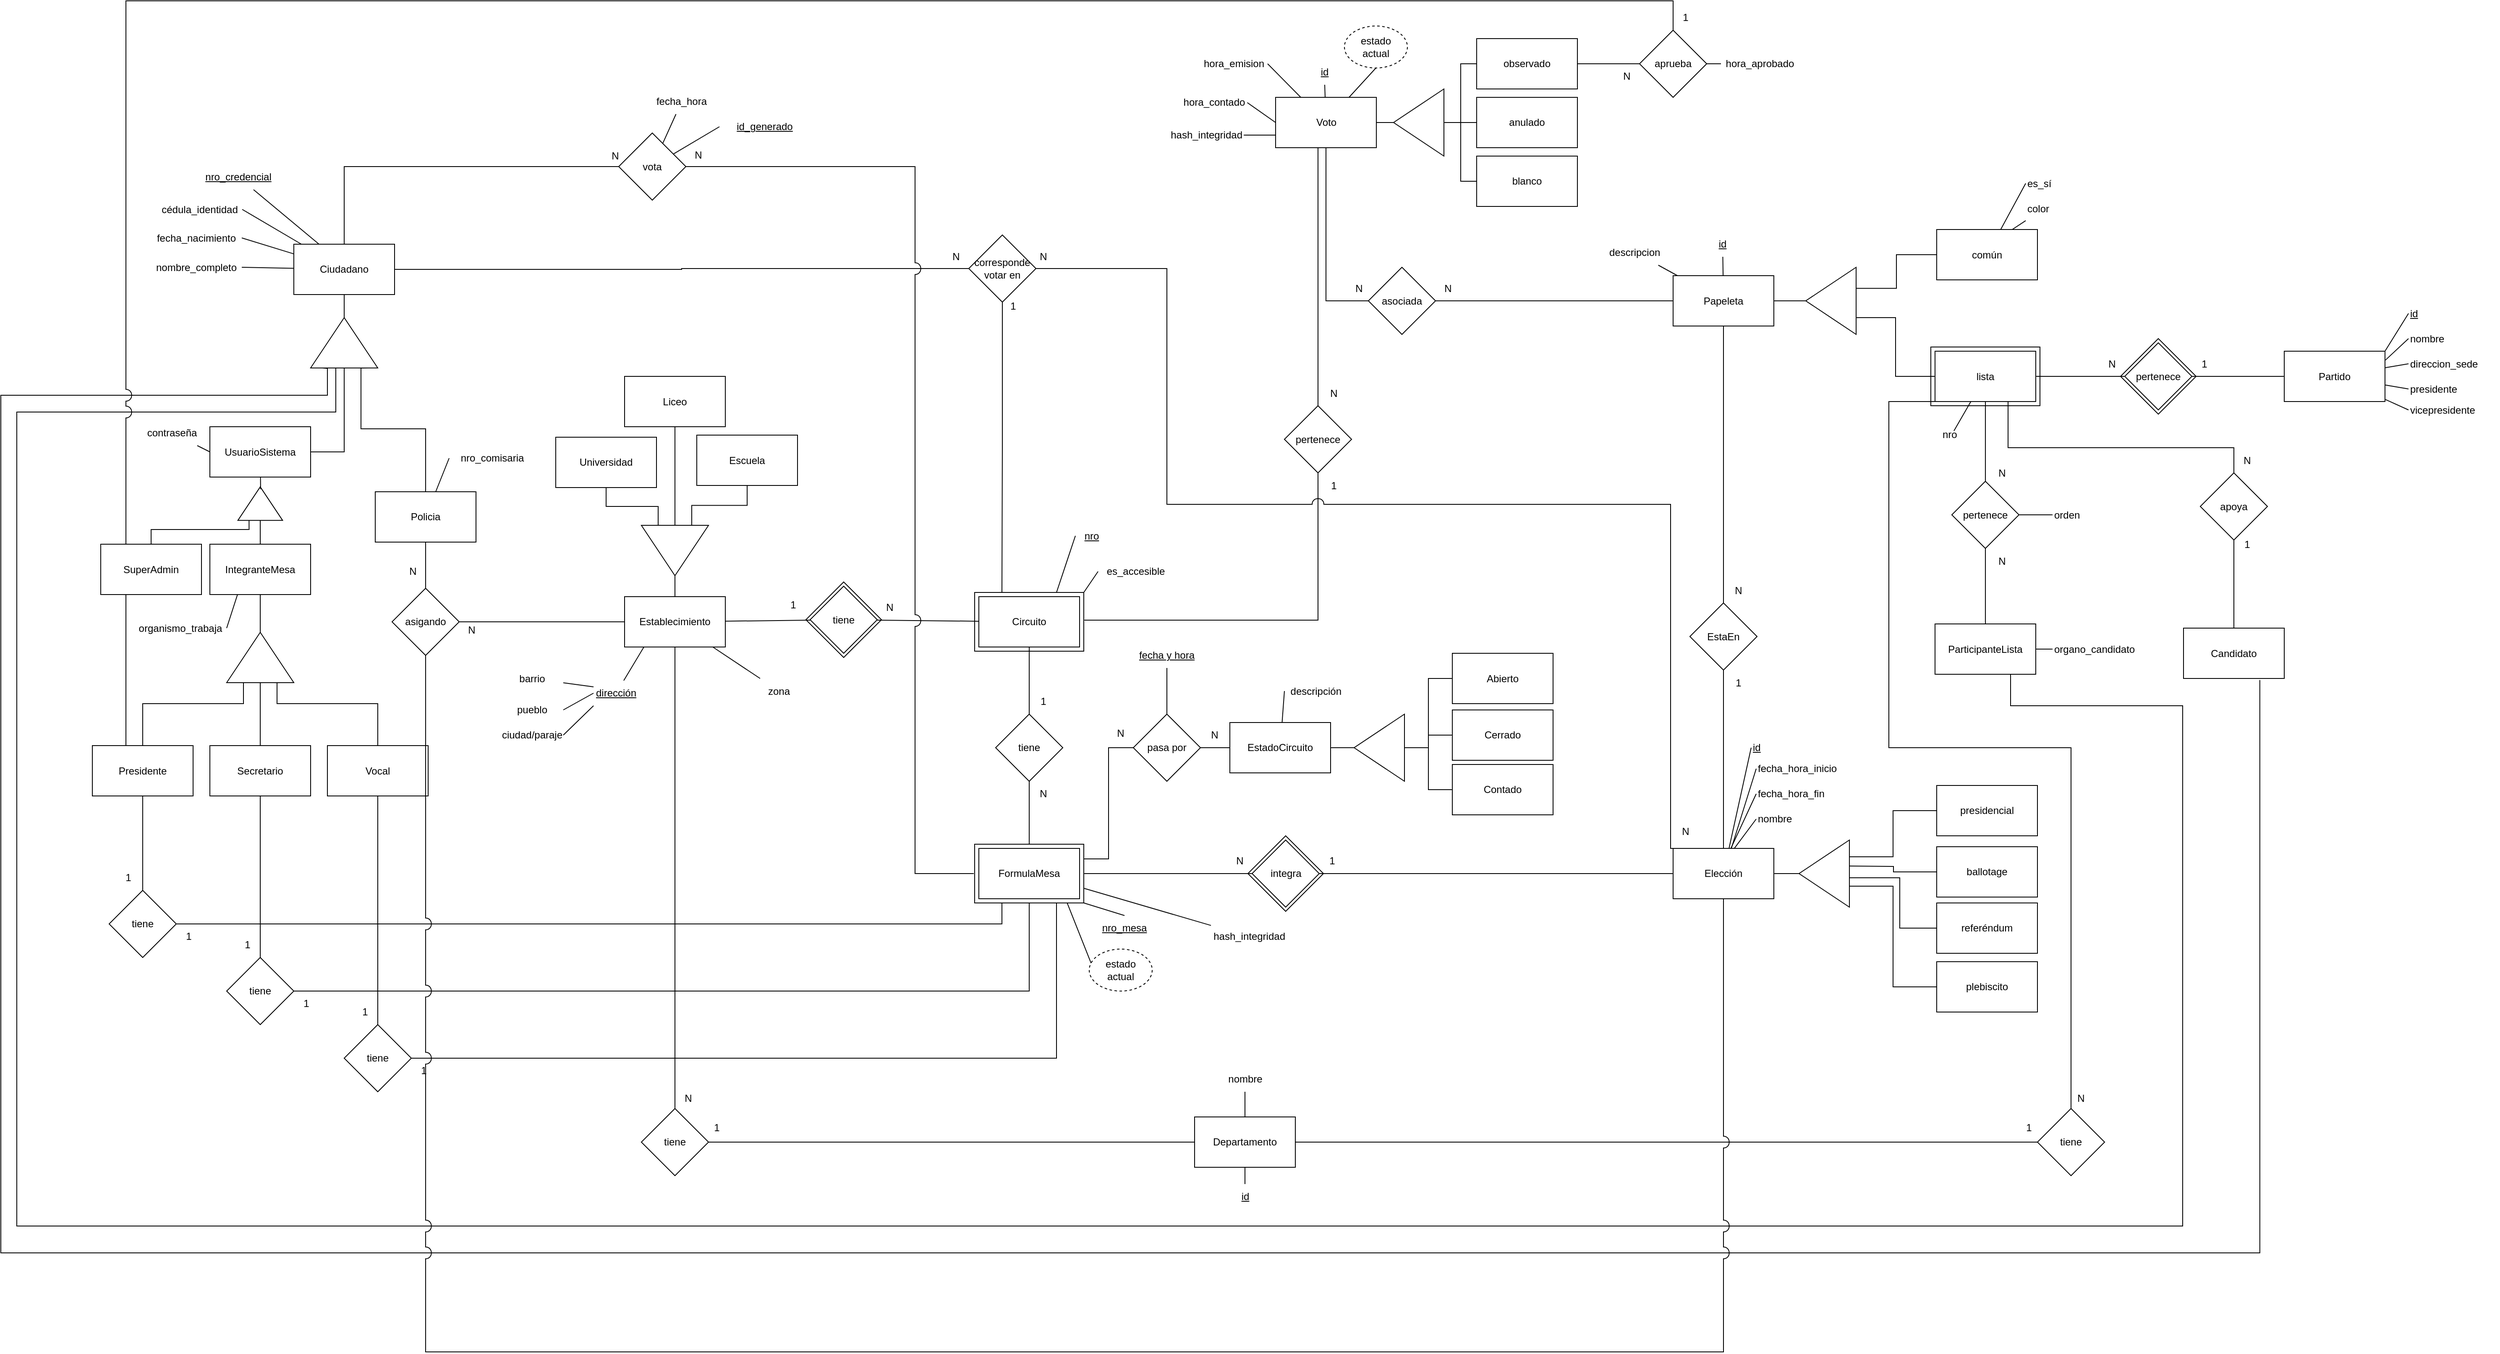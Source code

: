 <mxfile version="27.1.4">
  <diagram name="Page-1" id="vA7vCNaGowitRWH8Ycq-">
    <mxGraphModel dx="-821" dy="501" grid="1" gridSize="10" guides="1" tooltips="1" connect="1" arrows="1" fold="1" page="1" pageScale="1" pageWidth="827" pageHeight="1169" math="0" shadow="0">
      <root>
        <mxCell id="0" />
        <mxCell id="1" parent="0" />
        <mxCell id="olvuOu_hH_lNJqrxn-xl-3" value="" style="ellipse;whiteSpace=wrap;html=1;dashed=1;" parent="1" vertex="1">
          <mxGeometry x="4271.5" y="1360" width="75" height="50" as="geometry" />
        </mxCell>
        <mxCell id="-aTBkdRAjHbu4pJM6rxs-2" value="" style="rhombus;whiteSpace=wrap;html=1;" parent="1" vertex="1">
          <mxGeometry x="5196" y="1732.5" width="90" height="90" as="geometry" />
        </mxCell>
        <mxCell id="-aTBkdRAjHbu4pJM6rxs-1" value="" style="rounded=0;whiteSpace=wrap;html=1;" parent="1" vertex="1">
          <mxGeometry x="4970" y="1742.5" width="130" height="70" as="geometry" />
        </mxCell>
        <mxCell id="fGc8xeFr4oaS0azgFrXS-280" style="edgeStyle=orthogonalEdgeStyle;rounded=0;orthogonalLoop=1;jettySize=auto;html=1;entryX=0;entryY=0.5;entryDx=0;entryDy=0;endArrow=none;startFill=0;exitX=1;exitY=0.25;exitDx=0;exitDy=0;" parent="1" source="fGc8xeFr4oaS0azgFrXS-191" target="fGc8xeFr4oaS0azgFrXS-262" edge="1">
          <mxGeometry relative="1" as="geometry">
            <mxPoint x="3972" y="2220" as="sourcePoint" />
          </mxGeometry>
        </mxCell>
        <mxCell id="olvuOu_hH_lNJqrxn-xl-8" style="rounded=0;orthogonalLoop=1;jettySize=auto;html=1;entryX=0;entryY=0.25;entryDx=0;entryDy=0;endArrow=none;startFill=0;exitX=0.848;exitY=1.001;exitDx=0;exitDy=0;exitPerimeter=0;" parent="1" source="fGc8xeFr4oaS0azgFrXS-191" target="olvuOu_hH_lNJqrxn-xl-7" edge="1">
          <mxGeometry relative="1" as="geometry" />
        </mxCell>
        <mxCell id="fGc8xeFr4oaS0azgFrXS-191" value="" style="rounded=0;whiteSpace=wrap;html=1;" parent="1" vertex="1">
          <mxGeometry x="3831" y="2335" width="130" height="70" as="geometry" />
        </mxCell>
        <mxCell id="fGc8xeFr4oaS0azgFrXS-190" value="" style="rhombus;whiteSpace=wrap;html=1;" parent="1" vertex="1">
          <mxGeometry x="4156.5" y="2325" width="90" height="90" as="geometry" />
        </mxCell>
        <mxCell id="fGc8xeFr4oaS0azgFrXS-2" value="" style="rhombus;whiteSpace=wrap;html=1;" parent="1" vertex="1">
          <mxGeometry x="3630" y="2022.5" width="90" height="90" as="geometry" />
        </mxCell>
        <mxCell id="fGc8xeFr4oaS0azgFrXS-3" style="rounded=0;orthogonalLoop=1;jettySize=auto;html=1;entryX=0;entryY=0.5;entryDx=0;entryDy=0;endArrow=none;startFill=0;exitX=1;exitY=0;exitDx=0;exitDy=0;" parent="1" source="fGc8xeFr4oaS0azgFrXS-4" target="fGc8xeFr4oaS0azgFrXS-90" edge="1">
          <mxGeometry relative="1" as="geometry" />
        </mxCell>
        <mxCell id="fGc8xeFr4oaS0azgFrXS-4" value="" style="rounded=0;whiteSpace=wrap;html=1;" parent="1" vertex="1">
          <mxGeometry x="3831" y="2035" width="130" height="70" as="geometry" />
        </mxCell>
        <mxCell id="fGc8xeFr4oaS0azgFrXS-5" style="rounded=0;orthogonalLoop=1;jettySize=auto;html=1;entryX=1;entryY=0.5;entryDx=0;entryDy=0;endArrow=none;startFill=0;" parent="1" source="fGc8xeFr4oaS0azgFrXS-9" target="fGc8xeFr4oaS0azgFrXS-32" edge="1">
          <mxGeometry relative="1" as="geometry" />
        </mxCell>
        <mxCell id="fGc8xeFr4oaS0azgFrXS-6" style="rounded=0;orthogonalLoop=1;jettySize=auto;html=1;entryX=1;entryY=0.5;entryDx=0;entryDy=0;endArrow=none;startFill=0;" parent="1" source="fGc8xeFr4oaS0azgFrXS-9" target="fGc8xeFr4oaS0azgFrXS-33" edge="1">
          <mxGeometry relative="1" as="geometry" />
        </mxCell>
        <mxCell id="fGc8xeFr4oaS0azgFrXS-7" style="rounded=0;orthogonalLoop=1;jettySize=auto;html=1;endArrow=none;startFill=0;entryX=1;entryY=0.5;entryDx=0;entryDy=0;" parent="1" source="fGc8xeFr4oaS0azgFrXS-9" target="fGc8xeFr4oaS0azgFrXS-34" edge="1">
          <mxGeometry relative="1" as="geometry" />
        </mxCell>
        <mxCell id="fGc8xeFr4oaS0azgFrXS-9" value="Ciudadano" style="rounded=0;whiteSpace=wrap;html=1;" parent="1" vertex="1">
          <mxGeometry x="3020" y="1620" width="120" height="60" as="geometry" />
        </mxCell>
        <mxCell id="fGc8xeFr4oaS0azgFrXS-10" style="edgeStyle=orthogonalEdgeStyle;rounded=0;orthogonalLoop=1;jettySize=auto;html=1;entryX=0.5;entryY=0;entryDx=0;entryDy=0;endArrow=none;startFill=0;exitX=0.5;exitY=1;exitDx=0;exitDy=0;" parent="1" source="fGc8xeFr4oaS0azgFrXS-12" target="fGc8xeFr4oaS0azgFrXS-74" edge="1">
          <mxGeometry relative="1" as="geometry" />
        </mxCell>
        <mxCell id="fGc8xeFr4oaS0azgFrXS-11" value="" style="edgeStyle=orthogonalEdgeStyle;rounded=0;orthogonalLoop=1;jettySize=auto;html=1;entryX=0;entryY=0.25;entryDx=0;entryDy=0;endArrow=none;startFill=0;" parent="1" source="fGc8xeFr4oaS0azgFrXS-12" target="fGc8xeFr4oaS0azgFrXS-159" edge="1">
          <mxGeometry relative="1" as="geometry">
            <Array as="points">
              <mxPoint x="2840" y="2167.5" />
              <mxPoint x="2960" y="2167.5" />
            </Array>
          </mxGeometry>
        </mxCell>
        <mxCell id="fGc8xeFr4oaS0azgFrXS-12" value="Presidente" style="rounded=0;whiteSpace=wrap;html=1;" parent="1" vertex="1">
          <mxGeometry x="2780" y="2217.5" width="120" height="60" as="geometry" />
        </mxCell>
        <mxCell id="fGc8xeFr4oaS0azgFrXS-13" style="rounded=0;orthogonalLoop=1;jettySize=auto;html=1;endArrow=none;startFill=0;entryX=0;entryY=0.5;entryDx=0;entryDy=0;" parent="1" source="fGc8xeFr4oaS0azgFrXS-18" target="fGc8xeFr4oaS0azgFrXS-105" edge="1">
          <mxGeometry relative="1" as="geometry">
            <mxPoint x="4600" y="2285" as="targetPoint" />
            <Array as="points" />
          </mxGeometry>
        </mxCell>
        <mxCell id="fGc8xeFr4oaS0azgFrXS-14" style="rounded=0;orthogonalLoop=1;jettySize=auto;html=1;entryX=0;entryY=0.5;entryDx=0;entryDy=0;endArrow=none;startFill=0;" parent="1" source="fGc8xeFr4oaS0azgFrXS-18" target="fGc8xeFr4oaS0azgFrXS-106" edge="1">
          <mxGeometry relative="1" as="geometry" />
        </mxCell>
        <mxCell id="fGc8xeFr4oaS0azgFrXS-15" style="rounded=0;orthogonalLoop=1;jettySize=auto;html=1;entryX=0;entryY=0.5;entryDx=0;entryDy=0;endArrow=none;startFill=0;exitX=0.608;exitY=-0.001;exitDx=0;exitDy=0;exitPerimeter=0;" parent="1" source="fGc8xeFr4oaS0azgFrXS-18" target="fGc8xeFr4oaS0azgFrXS-107" edge="1">
          <mxGeometry relative="1" as="geometry" />
        </mxCell>
        <mxCell id="fGc8xeFr4oaS0azgFrXS-16" style="edgeStyle=orthogonalEdgeStyle;rounded=0;orthogonalLoop=1;jettySize=auto;html=1;entryX=1;entryY=0.5;entryDx=0;entryDy=0;endArrow=none;startFill=0;" parent="1" source="fGc8xeFr4oaS0azgFrXS-18" target="fGc8xeFr4oaS0azgFrXS-115" edge="1">
          <mxGeometry relative="1" as="geometry" />
        </mxCell>
        <mxCell id="fGc8xeFr4oaS0azgFrXS-18" value="Elección" style="rounded=0;whiteSpace=wrap;html=1;" parent="1" vertex="1">
          <mxGeometry x="4663" y="2340" width="120" height="60" as="geometry" />
        </mxCell>
        <mxCell id="fGc8xeFr4oaS0azgFrXS-20" style="edgeStyle=orthogonalEdgeStyle;rounded=0;orthogonalLoop=1;jettySize=auto;html=1;endArrow=none;startFill=0;exitX=0.5;exitY=1;exitDx=0;exitDy=0;" parent="1" source="fGc8xeFr4oaS0azgFrXS-22" target="fGc8xeFr4oaS0azgFrXS-76" edge="1">
          <mxGeometry relative="1" as="geometry" />
        </mxCell>
        <mxCell id="fGc8xeFr4oaS0azgFrXS-21" style="edgeStyle=orthogonalEdgeStyle;rounded=0;orthogonalLoop=1;jettySize=auto;html=1;endArrow=none;startFill=0;" parent="1" source="fGc8xeFr4oaS0azgFrXS-22" target="fGc8xeFr4oaS0azgFrXS-159" edge="1">
          <mxGeometry relative="1" as="geometry" />
        </mxCell>
        <mxCell id="fGc8xeFr4oaS0azgFrXS-22" value="Secretario" style="rounded=0;whiteSpace=wrap;html=1;" parent="1" vertex="1">
          <mxGeometry x="2920" y="2217.5" width="120" height="60" as="geometry" />
        </mxCell>
        <mxCell id="fGc8xeFr4oaS0azgFrXS-23" style="edgeStyle=orthogonalEdgeStyle;rounded=0;orthogonalLoop=1;jettySize=auto;html=1;entryX=0.5;entryY=0;entryDx=0;entryDy=0;endArrow=none;startFill=0;exitX=0.5;exitY=1;exitDx=0;exitDy=0;" parent="1" source="fGc8xeFr4oaS0azgFrXS-25" target="fGc8xeFr4oaS0azgFrXS-78" edge="1">
          <mxGeometry relative="1" as="geometry" />
        </mxCell>
        <mxCell id="fGc8xeFr4oaS0azgFrXS-25" value="Vocal" style="rounded=0;whiteSpace=wrap;html=1;" parent="1" vertex="1">
          <mxGeometry x="3060" y="2217.5" width="120" height="60" as="geometry" />
        </mxCell>
        <mxCell id="fGc8xeFr4oaS0azgFrXS-26" style="rounded=0;orthogonalLoop=1;jettySize=auto;html=1;entryX=0.5;entryY=0;entryDx=0;entryDy=0;endArrow=none;startFill=0;edgeStyle=orthogonalEdgeStyle;exitX=-0.001;exitY=0.861;exitDx=0;exitDy=0;exitPerimeter=0;" parent="1" source="fGc8xeFr4oaS0azgFrXS-27" target="fGc8xeFr4oaS0azgFrXS-31" edge="1">
          <mxGeometry relative="1" as="geometry">
            <Array as="points">
              <mxPoint x="3100" y="1768" />
              <mxPoint x="3100" y="1840" />
              <mxPoint x="3177" y="1840" />
            </Array>
          </mxGeometry>
        </mxCell>
        <mxCell id="fGc8xeFr4oaS0azgFrXS-303" style="edgeStyle=orthogonalEdgeStyle;rounded=0;orthogonalLoop=1;jettySize=auto;html=1;entryX=0.75;entryY=1;entryDx=0;entryDy=0;endArrow=none;startFill=0;exitX=0;exitY=0.25;exitDx=0;exitDy=0;" parent="1" source="fGc8xeFr4oaS0azgFrXS-27" target="fGc8xeFr4oaS0azgFrXS-148" edge="1">
          <mxGeometry relative="1" as="geometry">
            <Array as="points">
              <mxPoint x="3070" y="1768" />
              <mxPoint x="3070" y="1820" />
              <mxPoint x="2690" y="1820" />
              <mxPoint x="2690" y="2790" />
              <mxPoint x="5270" y="2790" />
              <mxPoint x="5270" y="2170" />
              <mxPoint x="5065" y="2170" />
            </Array>
          </mxGeometry>
        </mxCell>
        <mxCell id="fGc8xeFr4oaS0azgFrXS-304" style="edgeStyle=orthogonalEdgeStyle;rounded=0;orthogonalLoop=1;jettySize=auto;html=1;exitX=0.008;exitY=0.108;exitDx=0;exitDy=0;exitPerimeter=0;entryX=0.5;entryY=1;entryDx=0;entryDy=0;endArrow=none;startFill=0;" parent="1" source="fGc8xeFr4oaS0azgFrXS-27" edge="1">
          <mxGeometry relative="1" as="geometry">
            <mxPoint x="3080.57" y="1768.09" as="sourcePoint" />
            <mxPoint x="5361.89" y="2139.41" as="targetPoint" />
            <Array as="points">
              <mxPoint x="3060" y="1768" />
              <mxPoint x="3060" y="1800" />
              <mxPoint x="2671" y="1800" />
              <mxPoint x="2671" y="2822" />
              <mxPoint x="5362" y="2822" />
            </Array>
          </mxGeometry>
        </mxCell>
        <mxCell id="5WSkeiZae-1Y6LiHX-dT-2" style="edgeStyle=orthogonalEdgeStyle;rounded=0;orthogonalLoop=1;jettySize=auto;html=1;entryX=1;entryY=0.5;entryDx=0;entryDy=0;endArrow=none;startFill=0;" parent="1" source="fGc8xeFr4oaS0azgFrXS-27" target="5WSkeiZae-1Y6LiHX-dT-1" edge="1">
          <mxGeometry relative="1" as="geometry" />
        </mxCell>
        <mxCell id="fGc8xeFr4oaS0azgFrXS-27" value="" style="triangle;whiteSpace=wrap;html=1;rotation=-90;" parent="1" vertex="1">
          <mxGeometry x="3050" y="1697.5" width="60" height="80" as="geometry" />
        </mxCell>
        <mxCell id="fGc8xeFr4oaS0azgFrXS-28" style="edgeStyle=orthogonalEdgeStyle;rounded=0;orthogonalLoop=1;jettySize=auto;html=1;exitX=0;exitY=0.5;exitDx=0;exitDy=0;" parent="1" source="fGc8xeFr4oaS0azgFrXS-27" target="fGc8xeFr4oaS0azgFrXS-27" edge="1">
          <mxGeometry relative="1" as="geometry" />
        </mxCell>
        <mxCell id="fGc8xeFr4oaS0azgFrXS-29" style="edgeStyle=orthogonalEdgeStyle;rounded=0;orthogonalLoop=1;jettySize=auto;html=1;endArrow=none;startFill=0;" parent="1" source="fGc8xeFr4oaS0azgFrXS-31" target="fGc8xeFr4oaS0azgFrXS-86" edge="1">
          <mxGeometry relative="1" as="geometry" />
        </mxCell>
        <mxCell id="fGc8xeFr4oaS0azgFrXS-30" style="rounded=0;orthogonalLoop=1;jettySize=auto;html=1;entryX=0;entryY=0.5;entryDx=0;entryDy=0;endArrow=none;startFill=0;" parent="1" source="fGc8xeFr4oaS0azgFrXS-31" target="fGc8xeFr4oaS0azgFrXS-89" edge="1">
          <mxGeometry relative="1" as="geometry" />
        </mxCell>
        <mxCell id="fGc8xeFr4oaS0azgFrXS-31" value="Policia" style="rounded=0;whiteSpace=wrap;html=1;" parent="1" vertex="1">
          <mxGeometry x="3117" y="1915" width="120" height="60" as="geometry" />
        </mxCell>
        <mxCell id="fGc8xeFr4oaS0azgFrXS-32" value="fecha_nacimiento" style="text;html=1;align=center;verticalAlign=middle;whiteSpace=wrap;rounded=0;" parent="1" vertex="1">
          <mxGeometry x="2850" y="1597.5" width="108" height="30" as="geometry" />
        </mxCell>
        <mxCell id="fGc8xeFr4oaS0azgFrXS-33" value="nombre_completo" style="text;html=1;align=center;verticalAlign=middle;whiteSpace=wrap;rounded=0;" parent="1" vertex="1">
          <mxGeometry x="2850" y="1632.5" width="108" height="30" as="geometry" />
        </mxCell>
        <mxCell id="fGc8xeFr4oaS0azgFrXS-34" value="cédula_identidad" style="text;html=1;align=center;verticalAlign=middle;whiteSpace=wrap;rounded=0;fontStyle=0" parent="1" vertex="1">
          <mxGeometry x="2856.5" y="1563.5" width="102" height="30" as="geometry" />
        </mxCell>
        <mxCell id="fGc8xeFr4oaS0azgFrXS-35" style="rounded=0;orthogonalLoop=1;jettySize=auto;html=1;endArrow=none;startFill=0;entryX=0.25;entryY=0;entryDx=0;entryDy=0;" parent="1" source="fGc8xeFr4oaS0azgFrXS-36" target="fGc8xeFr4oaS0azgFrXS-9" edge="1">
          <mxGeometry relative="1" as="geometry">
            <mxPoint x="3380.5" y="1609" as="targetPoint" />
          </mxGeometry>
        </mxCell>
        <mxCell id="fGc8xeFr4oaS0azgFrXS-36" value="nro_credencial" style="text;html=1;align=center;verticalAlign=middle;whiteSpace=wrap;rounded=0;fontStyle=4" parent="1" vertex="1">
          <mxGeometry x="2900" y="1525" width="108" height="30" as="geometry" />
        </mxCell>
        <mxCell id="fGc8xeFr4oaS0azgFrXS-37" style="rounded=0;orthogonalLoop=1;jettySize=auto;html=1;endArrow=none;startFill=0;entryX=0;entryY=0.5;entryDx=0;entryDy=0;" parent="1" source="fGc8xeFr4oaS0azgFrXS-40" target="fGc8xeFr4oaS0azgFrXS-102" edge="1">
          <mxGeometry relative="1" as="geometry" />
        </mxCell>
        <mxCell id="fGc8xeFr4oaS0azgFrXS-38" style="rounded=0;orthogonalLoop=1;jettySize=auto;html=1;entryX=0;entryY=0.5;entryDx=0;entryDy=0;endArrow=none;startFill=0;" parent="1" source="fGc8xeFr4oaS0azgFrXS-40" target="fGc8xeFr4oaS0azgFrXS-103" edge="1">
          <mxGeometry relative="1" as="geometry" />
        </mxCell>
        <mxCell id="fGc8xeFr4oaS0azgFrXS-39" style="rounded=0;orthogonalLoop=1;jettySize=auto;html=1;endArrow=none;startFill=0;entryX=0;entryY=0.5;entryDx=0;entryDy=0;" parent="1" source="fGc8xeFr4oaS0azgFrXS-40" target="fGc8xeFr4oaS0azgFrXS-104" edge="1">
          <mxGeometry relative="1" as="geometry" />
        </mxCell>
        <mxCell id="fGc8xeFr4oaS0azgFrXS-40" value="Partido" style="rounded=0;whiteSpace=wrap;html=1;" parent="1" vertex="1">
          <mxGeometry x="5391" y="1747.5" width="120" height="60" as="geometry" />
        </mxCell>
        <mxCell id="fGc8xeFr4oaS0azgFrXS-41" style="rounded=0;orthogonalLoop=1;jettySize=auto;html=1;endArrow=none;startFill=0;entryX=1;entryY=0;entryDx=0;entryDy=0;exitX=0;exitY=0.5;exitDx=0;exitDy=0;" parent="1" source="fGc8xeFr4oaS0azgFrXS-42" target="fGc8xeFr4oaS0azgFrXS-40" edge="1">
          <mxGeometry relative="1" as="geometry" />
        </mxCell>
        <mxCell id="fGc8xeFr4oaS0azgFrXS-42" value="id" style="text;html=1;align=left;verticalAlign=middle;whiteSpace=wrap;rounded=0;fontStyle=4" parent="1" vertex="1">
          <mxGeometry x="5539" y="1687.5" width="38" height="30" as="geometry" />
        </mxCell>
        <mxCell id="fGc8xeFr4oaS0azgFrXS-43" style="rounded=0;orthogonalLoop=1;jettySize=auto;html=1;entryX=1.004;entryY=0.178;entryDx=0;entryDy=0;endArrow=none;startFill=0;entryPerimeter=0;exitX=0;exitY=0.5;exitDx=0;exitDy=0;" parent="1" source="fGc8xeFr4oaS0azgFrXS-44" target="fGc8xeFr4oaS0azgFrXS-40" edge="1">
          <mxGeometry relative="1" as="geometry" />
        </mxCell>
        <mxCell id="fGc8xeFr4oaS0azgFrXS-44" value="nombre" style="text;html=1;align=left;verticalAlign=middle;whiteSpace=wrap;rounded=0;fontStyle=0" parent="1" vertex="1">
          <mxGeometry x="5539" y="1717.5" width="108" height="30" as="geometry" />
        </mxCell>
        <mxCell id="fGc8xeFr4oaS0azgFrXS-45" style="rounded=0;orthogonalLoop=1;jettySize=auto;html=1;endArrow=none;startFill=0;" parent="1" source="fGc8xeFr4oaS0azgFrXS-46" target="fGc8xeFr4oaS0azgFrXS-62" edge="1">
          <mxGeometry relative="1" as="geometry" />
        </mxCell>
        <mxCell id="fGc8xeFr4oaS0azgFrXS-284" style="edgeStyle=orthogonalEdgeStyle;rounded=0;orthogonalLoop=1;jettySize=auto;html=1;endArrow=none;startFill=0;" parent="1" source="fGc8xeFr4oaS0azgFrXS-46" target="fGc8xeFr4oaS0azgFrXS-283" edge="1">
          <mxGeometry relative="1" as="geometry" />
        </mxCell>
        <mxCell id="fGc8xeFr4oaS0azgFrXS-46" value="Establecimiento" style="rounded=0;whiteSpace=wrap;html=1;" parent="1" vertex="1">
          <mxGeometry x="3414" y="2040" width="120" height="60" as="geometry" />
        </mxCell>
        <mxCell id="fGc8xeFr4oaS0azgFrXS-47" style="edgeStyle=orthogonalEdgeStyle;rounded=0;orthogonalLoop=1;jettySize=auto;html=1;entryX=0;entryY=0.25;entryDx=0;entryDy=0;exitX=0.5;exitY=1;exitDx=0;exitDy=0;endArrow=none;startFill=0;" parent="1" source="fGc8xeFr4oaS0azgFrXS-48" target="fGc8xeFr4oaS0azgFrXS-54" edge="1">
          <mxGeometry relative="1" as="geometry" />
        </mxCell>
        <mxCell id="fGc8xeFr4oaS0azgFrXS-48" value="Escuela" style="rounded=0;whiteSpace=wrap;html=1;" parent="1" vertex="1">
          <mxGeometry x="3500" y="1847.5" width="120" height="60" as="geometry" />
        </mxCell>
        <mxCell id="fGc8xeFr4oaS0azgFrXS-49" style="edgeStyle=orthogonalEdgeStyle;rounded=0;orthogonalLoop=1;jettySize=auto;html=1;endArrow=none;startFill=0;" parent="1" source="fGc8xeFr4oaS0azgFrXS-50" target="fGc8xeFr4oaS0azgFrXS-54" edge="1">
          <mxGeometry relative="1" as="geometry" />
        </mxCell>
        <mxCell id="fGc8xeFr4oaS0azgFrXS-50" value="Liceo" style="rounded=0;whiteSpace=wrap;html=1;" parent="1" vertex="1">
          <mxGeometry x="3414" y="1777.5" width="120" height="60" as="geometry" />
        </mxCell>
        <mxCell id="fGc8xeFr4oaS0azgFrXS-51" style="edgeStyle=orthogonalEdgeStyle;rounded=0;orthogonalLoop=1;jettySize=auto;html=1;entryX=0;entryY=0.75;entryDx=0;entryDy=0;exitX=0.5;exitY=1;exitDx=0;exitDy=0;endArrow=none;startFill=0;" parent="1" source="fGc8xeFr4oaS0azgFrXS-52" target="fGc8xeFr4oaS0azgFrXS-54" edge="1">
          <mxGeometry relative="1" as="geometry" />
        </mxCell>
        <mxCell id="fGc8xeFr4oaS0azgFrXS-52" value="Universidad" style="rounded=0;whiteSpace=wrap;html=1;" parent="1" vertex="1">
          <mxGeometry x="3332" y="1850" width="120" height="60" as="geometry" />
        </mxCell>
        <mxCell id="fGc8xeFr4oaS0azgFrXS-53" style="rounded=0;orthogonalLoop=1;jettySize=auto;html=1;endArrow=none;startFill=0;" parent="1" source="fGc8xeFr4oaS0azgFrXS-54" target="fGc8xeFr4oaS0azgFrXS-46" edge="1">
          <mxGeometry relative="1" as="geometry" />
        </mxCell>
        <mxCell id="fGc8xeFr4oaS0azgFrXS-54" value="" style="triangle;whiteSpace=wrap;html=1;rotation=90;" parent="1" vertex="1">
          <mxGeometry x="3444" y="1945" width="60" height="80" as="geometry" />
        </mxCell>
        <mxCell id="fGc8xeFr4oaS0azgFrXS-56" value="Circuito" style="rounded=0;whiteSpace=wrap;html=1;" parent="1" vertex="1">
          <mxGeometry x="3836" y="2040" width="120" height="60" as="geometry" />
        </mxCell>
        <mxCell id="fGc8xeFr4oaS0azgFrXS-57" style="rounded=0;orthogonalLoop=1;jettySize=auto;html=1;endArrow=none;startFill=0;" parent="1" source="fGc8xeFr4oaS0azgFrXS-58" edge="1">
          <mxGeometry relative="1" as="geometry">
            <mxPoint x="3437" y="2100" as="targetPoint" />
          </mxGeometry>
        </mxCell>
        <mxCell id="fGc8xeFr4oaS0azgFrXS-58" value="dirección" style="text;html=1;align=center;verticalAlign=middle;whiteSpace=wrap;rounded=0;fontStyle=4" parent="1" vertex="1">
          <mxGeometry x="3377" y="2140" width="54" height="30" as="geometry" />
        </mxCell>
        <mxCell id="fGc8xeFr4oaS0azgFrXS-59" value="1" style="text;html=1;align=center;verticalAlign=middle;whiteSpace=wrap;rounded=0;" parent="1" vertex="1">
          <mxGeometry x="3605" y="2037.5" width="20" height="25" as="geometry" />
        </mxCell>
        <mxCell id="fGc8xeFr4oaS0azgFrXS-60" value="N" style="text;html=1;align=center;verticalAlign=middle;whiteSpace=wrap;rounded=0;" parent="1" vertex="1">
          <mxGeometry x="3715" y="2037.5" width="30" height="30" as="geometry" />
        </mxCell>
        <mxCell id="fGc8xeFr4oaS0azgFrXS-61" style="rounded=0;orthogonalLoop=1;jettySize=auto;html=1;endArrow=none;startFill=0;" parent="1" source="fGc8xeFr4oaS0azgFrXS-62" target="fGc8xeFr4oaS0azgFrXS-56" edge="1">
          <mxGeometry relative="1" as="geometry" />
        </mxCell>
        <mxCell id="fGc8xeFr4oaS0azgFrXS-62" value="tiene" style="rhombus;whiteSpace=wrap;html=1;" parent="1" vertex="1">
          <mxGeometry x="3635" y="2027.5" width="80" height="80" as="geometry" />
        </mxCell>
        <mxCell id="fGc8xeFr4oaS0azgFrXS-63" style="rounded=0;orthogonalLoop=1;jettySize=auto;html=1;endArrow=none;startFill=0;entryX=0.75;entryY=0;entryDx=0;entryDy=0;exitX=0;exitY=0.5;exitDx=0;exitDy=0;" parent="1" source="fGc8xeFr4oaS0azgFrXS-64" target="fGc8xeFr4oaS0azgFrXS-4" edge="1">
          <mxGeometry relative="1" as="geometry" />
        </mxCell>
        <mxCell id="fGc8xeFr4oaS0azgFrXS-64" value="nro" style="text;html=1;align=center;verticalAlign=middle;whiteSpace=wrap;rounded=0;fontStyle=4" parent="1" vertex="1">
          <mxGeometry x="3951" y="1952.5" width="39" height="30" as="geometry" />
        </mxCell>
        <mxCell id="fGc8xeFr4oaS0azgFrXS-65" style="edgeStyle=orthogonalEdgeStyle;rounded=0;orthogonalLoop=1;jettySize=auto;html=1;endArrow=none;startFill=0;" parent="1" source="fGc8xeFr4oaS0azgFrXS-66" target="fGc8xeFr4oaS0azgFrXS-56" edge="1">
          <mxGeometry relative="1" as="geometry" />
        </mxCell>
        <mxCell id="fGc8xeFr4oaS0azgFrXS-192" style="rounded=0;orthogonalLoop=1;jettySize=auto;html=1;entryX=0.5;entryY=0;entryDx=0;entryDy=0;endArrow=none;startFill=0;" parent="1" source="fGc8xeFr4oaS0azgFrXS-66" target="fGc8xeFr4oaS0azgFrXS-191" edge="1">
          <mxGeometry relative="1" as="geometry" />
        </mxCell>
        <mxCell id="fGc8xeFr4oaS0azgFrXS-66" value="tiene" style="rhombus;whiteSpace=wrap;html=1;" parent="1" vertex="1">
          <mxGeometry x="3856" y="2180" width="80" height="80" as="geometry" />
        </mxCell>
        <mxCell id="fGc8xeFr4oaS0azgFrXS-68" style="rounded=0;orthogonalLoop=1;jettySize=auto;html=1;endArrow=none;startFill=0;exitX=1;exitY=1;exitDx=0;exitDy=0;entryX=0.5;entryY=0;entryDx=0;entryDy=0;" parent="1" source="fGc8xeFr4oaS0azgFrXS-191" target="fGc8xeFr4oaS0azgFrXS-72" edge="1">
          <mxGeometry relative="1" as="geometry">
            <mxPoint x="3980" y="2420" as="targetPoint" />
          </mxGeometry>
        </mxCell>
        <mxCell id="fGc8xeFr4oaS0azgFrXS-185" style="rounded=0;orthogonalLoop=1;jettySize=auto;html=1;endArrow=none;startFill=0;exitX=1;exitY=0.5;exitDx=0;exitDy=0;" parent="1" source="fGc8xeFr4oaS0azgFrXS-191" target="fGc8xeFr4oaS0azgFrXS-184" edge="1">
          <mxGeometry relative="1" as="geometry" />
        </mxCell>
        <mxCell id="fGc8xeFr4oaS0azgFrXS-69" value="FormulaMesa" style="rounded=0;whiteSpace=wrap;html=1;" parent="1" vertex="1">
          <mxGeometry x="3836" y="2340" width="120" height="60" as="geometry" />
        </mxCell>
        <mxCell id="fGc8xeFr4oaS0azgFrXS-70" value="1" style="text;html=1;align=center;verticalAlign=middle;whiteSpace=wrap;rounded=0;" parent="1" vertex="1">
          <mxGeometry x="3898" y="2150" width="30" height="30" as="geometry" />
        </mxCell>
        <mxCell id="fGc8xeFr4oaS0azgFrXS-71" value="N" style="text;html=1;align=center;verticalAlign=middle;whiteSpace=wrap;rounded=0;" parent="1" vertex="1">
          <mxGeometry x="3898" y="2260" width="30" height="30" as="geometry" />
        </mxCell>
        <mxCell id="fGc8xeFr4oaS0azgFrXS-72" value="nro_mesa" style="text;html=1;align=center;verticalAlign=middle;whiteSpace=wrap;rounded=0;fontStyle=4" parent="1" vertex="1">
          <mxGeometry x="3990" y="2420" width="39" height="30" as="geometry" />
        </mxCell>
        <mxCell id="fGc8xeFr4oaS0azgFrXS-73" style="edgeStyle=orthogonalEdgeStyle;rounded=0;orthogonalLoop=1;jettySize=auto;html=1;endArrow=none;startFill=0;entryX=0.25;entryY=1;entryDx=0;entryDy=0;" parent="1" source="fGc8xeFr4oaS0azgFrXS-74" target="fGc8xeFr4oaS0azgFrXS-191" edge="1">
          <mxGeometry relative="1" as="geometry">
            <mxPoint x="3870" y="2410" as="targetPoint" />
          </mxGeometry>
        </mxCell>
        <mxCell id="fGc8xeFr4oaS0azgFrXS-74" value="tiene" style="rhombus;whiteSpace=wrap;html=1;" parent="1" vertex="1">
          <mxGeometry x="2800" y="2390" width="80" height="80" as="geometry" />
        </mxCell>
        <mxCell id="fGc8xeFr4oaS0azgFrXS-75" style="edgeStyle=orthogonalEdgeStyle;rounded=0;orthogonalLoop=1;jettySize=auto;html=1;endArrow=none;startFill=0;entryX=0.5;entryY=1;entryDx=0;entryDy=0;" parent="1" source="fGc8xeFr4oaS0azgFrXS-76" target="fGc8xeFr4oaS0azgFrXS-191" edge="1">
          <mxGeometry relative="1" as="geometry" />
        </mxCell>
        <mxCell id="fGc8xeFr4oaS0azgFrXS-76" value="tiene" style="rhombus;whiteSpace=wrap;html=1;" parent="1" vertex="1">
          <mxGeometry x="2940" y="2470" width="80" height="80" as="geometry" />
        </mxCell>
        <mxCell id="fGc8xeFr4oaS0azgFrXS-77" style="edgeStyle=orthogonalEdgeStyle;rounded=0;orthogonalLoop=1;jettySize=auto;html=1;entryX=0.75;entryY=1;entryDx=0;entryDy=0;endArrow=none;startFill=0;" parent="1" source="fGc8xeFr4oaS0azgFrXS-78" target="fGc8xeFr4oaS0azgFrXS-191" edge="1">
          <mxGeometry relative="1" as="geometry" />
        </mxCell>
        <mxCell id="fGc8xeFr4oaS0azgFrXS-78" value="tiene" style="rhombus;whiteSpace=wrap;html=1;" parent="1" vertex="1">
          <mxGeometry x="3080" y="2550" width="80" height="80" as="geometry" />
        </mxCell>
        <mxCell id="fGc8xeFr4oaS0azgFrXS-79" value="1" style="text;html=1;align=center;verticalAlign=middle;whiteSpace=wrap;rounded=0;" parent="1" vertex="1">
          <mxGeometry x="2808" y="2360" width="30" height="30" as="geometry" />
        </mxCell>
        <mxCell id="fGc8xeFr4oaS0azgFrXS-80" value="1" style="text;html=1;align=center;verticalAlign=middle;whiteSpace=wrap;rounded=0;" parent="1" vertex="1">
          <mxGeometry x="2950" y="2440" width="30" height="30" as="geometry" />
        </mxCell>
        <mxCell id="fGc8xeFr4oaS0azgFrXS-81" value="1" style="text;html=1;align=center;verticalAlign=middle;whiteSpace=wrap;rounded=0;" parent="1" vertex="1">
          <mxGeometry x="3090" y="2520" width="30" height="30" as="geometry" />
        </mxCell>
        <mxCell id="fGc8xeFr4oaS0azgFrXS-82" value="1" style="text;html=1;align=center;verticalAlign=middle;whiteSpace=wrap;rounded=0;" parent="1" vertex="1">
          <mxGeometry x="3160" y="2590" width="30" height="30" as="geometry" />
        </mxCell>
        <mxCell id="fGc8xeFr4oaS0azgFrXS-83" value="1" style="text;html=1;align=center;verticalAlign=middle;whiteSpace=wrap;rounded=0;" parent="1" vertex="1">
          <mxGeometry x="3020" y="2510" width="30" height="30" as="geometry" />
        </mxCell>
        <mxCell id="fGc8xeFr4oaS0azgFrXS-84" value="1" style="text;html=1;align=center;verticalAlign=middle;whiteSpace=wrap;rounded=0;" parent="1" vertex="1">
          <mxGeometry x="2880" y="2430" width="30" height="30" as="geometry" />
        </mxCell>
        <mxCell id="fGc8xeFr4oaS0azgFrXS-85" style="rounded=0;orthogonalLoop=1;jettySize=auto;html=1;endArrow=none;startFill=0;" parent="1" source="fGc8xeFr4oaS0azgFrXS-86" target="fGc8xeFr4oaS0azgFrXS-46" edge="1">
          <mxGeometry relative="1" as="geometry" />
        </mxCell>
        <mxCell id="fGc8xeFr4oaS0azgFrXS-86" value="asigando" style="rhombus;whiteSpace=wrap;html=1;" parent="1" vertex="1">
          <mxGeometry x="3137" y="2030" width="80" height="80" as="geometry" />
        </mxCell>
        <mxCell id="fGc8xeFr4oaS0azgFrXS-87" value="N" style="text;html=1;align=center;verticalAlign=middle;whiteSpace=wrap;rounded=0;" parent="1" vertex="1">
          <mxGeometry x="3147" y="1995" width="30" height="30" as="geometry" />
        </mxCell>
        <mxCell id="fGc8xeFr4oaS0azgFrXS-88" value="N" style="text;html=1;align=center;verticalAlign=middle;whiteSpace=wrap;rounded=0;" parent="1" vertex="1">
          <mxGeometry x="3217" y="2065" width="30" height="30" as="geometry" />
        </mxCell>
        <mxCell id="fGc8xeFr4oaS0azgFrXS-89" value="nro_comisaria" style="text;html=1;align=center;verticalAlign=middle;whiteSpace=wrap;rounded=0;fontStyle=0" parent="1" vertex="1">
          <mxGeometry x="3205" y="1860" width="103" height="30" as="geometry" />
        </mxCell>
        <mxCell id="fGc8xeFr4oaS0azgFrXS-90" value="es_accesible" style="text;html=1;align=center;verticalAlign=middle;whiteSpace=wrap;rounded=0;fontStyle=0" parent="1" vertex="1">
          <mxGeometry x="3978" y="1995" width="90" height="30" as="geometry" />
        </mxCell>
        <mxCell id="fGc8xeFr4oaS0azgFrXS-91" style="rounded=0;orthogonalLoop=1;jettySize=auto;html=1;endArrow=none;startFill=0;exitX=1;exitY=0.5;exitDx=0;exitDy=0;" parent="1" source="fGc8xeFr4oaS0azgFrXS-27" target="fGc8xeFr4oaS0azgFrXS-9" edge="1">
          <mxGeometry relative="1" as="geometry">
            <mxPoint x="3000" y="1715" as="sourcePoint" />
          </mxGeometry>
        </mxCell>
        <mxCell id="fGc8xeFr4oaS0azgFrXS-94" style="rounded=0;orthogonalLoop=1;jettySize=auto;html=1;endArrow=none;startFill=0;exitX=1;exitY=0.5;exitDx=0;exitDy=0;entryX=0;entryY=0.5;entryDx=0;entryDy=0;" parent="1" source="fGc8xeFr4oaS0azgFrXS-95" target="fGc8xeFr4oaS0azgFrXS-58" edge="1">
          <mxGeometry relative="1" as="geometry" />
        </mxCell>
        <mxCell id="fGc8xeFr4oaS0azgFrXS-95" value="pueblo" style="text;html=1;align=center;verticalAlign=middle;whiteSpace=wrap;rounded=0;fontStyle=0" parent="1" vertex="1">
          <mxGeometry x="3267" y="2160" width="74" height="30" as="geometry" />
        </mxCell>
        <mxCell id="fGc8xeFr4oaS0azgFrXS-96" style="rounded=0;orthogonalLoop=1;jettySize=auto;html=1;entryX=0;entryY=1;entryDx=0;entryDy=0;endArrow=none;startFill=0;exitX=1;exitY=0.5;exitDx=0;exitDy=0;" parent="1" source="fGc8xeFr4oaS0azgFrXS-97" target="fGc8xeFr4oaS0azgFrXS-58" edge="1">
          <mxGeometry relative="1" as="geometry" />
        </mxCell>
        <mxCell id="fGc8xeFr4oaS0azgFrXS-97" value="ciudad/paraje" style="text;html=1;align=center;verticalAlign=middle;whiteSpace=wrap;rounded=0;fontStyle=0" parent="1" vertex="1">
          <mxGeometry x="3267" y="2190" width="74" height="30" as="geometry" />
        </mxCell>
        <mxCell id="fGc8xeFr4oaS0azgFrXS-305" style="rounded=0;orthogonalLoop=1;jettySize=auto;html=1;entryX=0;entryY=0.25;entryDx=0;entryDy=0;endArrow=none;startFill=0;" parent="1" source="fGc8xeFr4oaS0azgFrXS-99" target="fGc8xeFr4oaS0azgFrXS-58" edge="1">
          <mxGeometry relative="1" as="geometry" />
        </mxCell>
        <mxCell id="fGc8xeFr4oaS0azgFrXS-99" value="barrio" style="text;html=1;align=center;verticalAlign=middle;whiteSpace=wrap;rounded=0;fontStyle=0" parent="1" vertex="1">
          <mxGeometry x="3267" y="2122.5" width="74" height="30" as="geometry" />
        </mxCell>
        <mxCell id="fGc8xeFr4oaS0azgFrXS-100" style="rounded=0;orthogonalLoop=1;jettySize=auto;html=1;entryX=0.431;entryY=0.03;entryDx=0;entryDy=0;endArrow=none;startFill=0;exitX=1;exitY=0.5;exitDx=0;exitDy=0;entryPerimeter=0;" parent="1" source="fGc8xeFr4oaS0azgFrXS-101" target="fGc8xeFr4oaS0azgFrXS-158" edge="1">
          <mxGeometry relative="1" as="geometry" />
        </mxCell>
        <mxCell id="fGc8xeFr4oaS0azgFrXS-101" value="organismo_trabaja" style="text;html=1;align=center;verticalAlign=middle;whiteSpace=wrap;rounded=0;fontStyle=0" parent="1" vertex="1">
          <mxGeometry x="2830" y="2062.5" width="110" height="30" as="geometry" />
        </mxCell>
        <mxCell id="fGc8xeFr4oaS0azgFrXS-102" value="direccion_sede" style="text;html=1;align=left;verticalAlign=middle;whiteSpace=wrap;rounded=0;fontStyle=0" parent="1" vertex="1">
          <mxGeometry x="5539" y="1747.5" width="108" height="30" as="geometry" />
        </mxCell>
        <mxCell id="fGc8xeFr4oaS0azgFrXS-103" value="presidente" style="text;html=1;align=left;verticalAlign=middle;whiteSpace=wrap;rounded=0;fontStyle=0" parent="1" vertex="1">
          <mxGeometry x="5539" y="1777.5" width="108" height="30" as="geometry" />
        </mxCell>
        <mxCell id="fGc8xeFr4oaS0azgFrXS-104" value="vicepresidente" style="text;html=1;align=left;verticalAlign=middle;whiteSpace=wrap;rounded=0;fontStyle=0" parent="1" vertex="1">
          <mxGeometry x="5539" y="1802.5" width="108" height="30" as="geometry" />
        </mxCell>
        <mxCell id="fGc8xeFr4oaS0azgFrXS-105" value="id" style="text;html=1;align=left;verticalAlign=middle;whiteSpace=wrap;rounded=0;fontStyle=4" parent="1" vertex="1">
          <mxGeometry x="4756" y="2205" width="38" height="30" as="geometry" />
        </mxCell>
        <mxCell id="fGc8xeFr4oaS0azgFrXS-106" value="fecha_hora_inicio" style="text;html=1;align=left;verticalAlign=middle;whiteSpace=wrap;rounded=0;fontStyle=0" parent="1" vertex="1">
          <mxGeometry x="4762" y="2230" width="103" height="30" as="geometry" />
        </mxCell>
        <mxCell id="fGc8xeFr4oaS0azgFrXS-107" value="nombre" style="text;html=1;align=left;verticalAlign=middle;whiteSpace=wrap;rounded=0;fontStyle=0" parent="1" vertex="1">
          <mxGeometry x="4762" y="2290" width="44" height="30" as="geometry" />
        </mxCell>
        <mxCell id="fGc8xeFr4oaS0azgFrXS-109" value="ballotage" style="rounded=0;whiteSpace=wrap;html=1;" parent="1" vertex="1">
          <mxGeometry x="4977" y="2338" width="120" height="60" as="geometry" />
        </mxCell>
        <mxCell id="fGc8xeFr4oaS0azgFrXS-110" style="edgeStyle=orthogonalEdgeStyle;rounded=0;orthogonalLoop=1;jettySize=auto;html=1;endArrow=none;startFill=0;entryX=0;entryY=0.25;entryDx=0;entryDy=0;" parent="1" source="fGc8xeFr4oaS0azgFrXS-111" target="fGc8xeFr4oaS0azgFrXS-115" edge="1">
          <mxGeometry relative="1" as="geometry">
            <Array as="points">
              <mxPoint x="4933" y="2435" />
              <mxPoint x="4933" y="2375" />
              <mxPoint x="4873" y="2375" />
            </Array>
          </mxGeometry>
        </mxCell>
        <mxCell id="fGc8xeFr4oaS0azgFrXS-111" value="referéndum" style="rounded=0;whiteSpace=wrap;html=1;" parent="1" vertex="1">
          <mxGeometry x="4977" y="2405" width="120" height="60" as="geometry" />
        </mxCell>
        <mxCell id="fGc8xeFr4oaS0azgFrXS-112" style="edgeStyle=orthogonalEdgeStyle;rounded=0;orthogonalLoop=1;jettySize=auto;html=1;entryX=0;entryY=0.75;entryDx=0;entryDy=0;exitX=0;exitY=0.5;exitDx=0;exitDy=0;endArrow=none;startFill=0;" parent="1" source="fGc8xeFr4oaS0azgFrXS-113" target="fGc8xeFr4oaS0azgFrXS-115" edge="1">
          <mxGeometry relative="1" as="geometry" />
        </mxCell>
        <mxCell id="fGc8xeFr4oaS0azgFrXS-113" value="presidencial" style="rounded=0;whiteSpace=wrap;html=1;" parent="1" vertex="1">
          <mxGeometry x="4977" y="2265" width="120" height="60" as="geometry" />
        </mxCell>
        <mxCell id="fGc8xeFr4oaS0azgFrXS-114" style="edgeStyle=orthogonalEdgeStyle;rounded=0;orthogonalLoop=1;jettySize=auto;html=1;entryX=0;entryY=0.5;entryDx=0;entryDy=0;exitX=0;exitY=0.25;exitDx=0;exitDy=0;endArrow=none;startFill=0;" parent="1" source="fGc8xeFr4oaS0azgFrXS-115" target="fGc8xeFr4oaS0azgFrXS-116" edge="1">
          <mxGeometry relative="1" as="geometry">
            <Array as="points">
              <mxPoint x="4873" y="2385" />
              <mxPoint x="4925" y="2385" />
              <mxPoint x="4925" y="2505" />
            </Array>
          </mxGeometry>
        </mxCell>
        <mxCell id="fGc8xeFr4oaS0azgFrXS-115" value="" style="triangle;whiteSpace=wrap;html=1;rotation=-180;flipH=0;flipV=0;" parent="1" vertex="1">
          <mxGeometry x="4813" y="2330" width="60" height="80" as="geometry" />
        </mxCell>
        <mxCell id="fGc8xeFr4oaS0azgFrXS-116" value="plebiscito" style="rounded=0;whiteSpace=wrap;html=1;" parent="1" vertex="1">
          <mxGeometry x="4977" y="2475" width="120" height="60" as="geometry" />
        </mxCell>
        <mxCell id="fGc8xeFr4oaS0azgFrXS-117" style="edgeStyle=orthogonalEdgeStyle;rounded=0;orthogonalLoop=1;jettySize=auto;html=1;endArrow=none;startFill=0;entryX=1;entryY=0.5;entryDx=0;entryDy=0;" parent="1" source="fGc8xeFr4oaS0azgFrXS-118" target="fGc8xeFr4oaS0azgFrXS-127" edge="1">
          <mxGeometry relative="1" as="geometry">
            <mxPoint x="4823" y="1632.5" as="targetPoint" />
          </mxGeometry>
        </mxCell>
        <mxCell id="fGc8xeFr4oaS0azgFrXS-118" value="Papeleta" style="rounded=0;whiteSpace=wrap;html=1;" parent="1" vertex="1">
          <mxGeometry x="4663" y="1657.5" width="120" height="60" as="geometry" />
        </mxCell>
        <mxCell id="fGc8xeFr4oaS0azgFrXS-119" style="rounded=0;orthogonalLoop=1;jettySize=auto;html=1;endArrow=none;startFill=0;" parent="1" source="fGc8xeFr4oaS0azgFrXS-120" target="fGc8xeFr4oaS0azgFrXS-118" edge="1">
          <mxGeometry relative="1" as="geometry" />
        </mxCell>
        <mxCell id="fGc8xeFr4oaS0azgFrXS-194" style="edgeStyle=orthogonalEdgeStyle;rounded=0;orthogonalLoop=1;jettySize=auto;html=1;entryX=0.5;entryY=0;entryDx=0;entryDy=0;endArrow=none;startFill=0;" parent="1" source="fGc8xeFr4oaS0azgFrXS-120" target="fGc8xeFr4oaS0azgFrXS-18" edge="1">
          <mxGeometry relative="1" as="geometry" />
        </mxCell>
        <mxCell id="fGc8xeFr4oaS0azgFrXS-120" value="EstaEn" style="rhombus;whiteSpace=wrap;html=1;" parent="1" vertex="1">
          <mxGeometry x="4683" y="2047.5" width="80" height="80" as="geometry" />
        </mxCell>
        <mxCell id="fGc8xeFr4oaS0azgFrXS-121" value="N" style="text;html=1;align=center;verticalAlign=middle;whiteSpace=wrap;rounded=0;" parent="1" vertex="1">
          <mxGeometry x="4131.5" y="2340" width="30" height="30" as="geometry" />
        </mxCell>
        <mxCell id="fGc8xeFr4oaS0azgFrXS-122" value="N" style="text;html=1;align=center;verticalAlign=middle;whiteSpace=wrap;rounded=0;" parent="1" vertex="1">
          <mxGeometry x="4726" y="2017.5" width="30" height="30" as="geometry" />
        </mxCell>
        <mxCell id="fGc8xeFr4oaS0azgFrXS-123" style="rounded=0;orthogonalLoop=1;jettySize=auto;html=1;entryX=0;entryY=0.5;entryDx=0;entryDy=0;endArrow=none;startFill=0;" parent="1" source="fGc8xeFr4oaS0azgFrXS-124" target="fGc8xeFr4oaS0azgFrXS-137" edge="1">
          <mxGeometry relative="1" as="geometry" />
        </mxCell>
        <mxCell id="fGc8xeFr4oaS0azgFrXS-124" value="común" style="rounded=0;whiteSpace=wrap;html=1;" parent="1" vertex="1">
          <mxGeometry x="4977" y="1602.5" width="120" height="60" as="geometry" />
        </mxCell>
        <mxCell id="fGc8xeFr4oaS0azgFrXS-125" style="edgeStyle=orthogonalEdgeStyle;rounded=0;orthogonalLoop=1;jettySize=auto;html=1;endArrow=none;startFill=0;exitX=0.014;exitY=0.686;exitDx=0;exitDy=0;exitPerimeter=0;" parent="1" source="fGc8xeFr4oaS0azgFrXS-127" target="fGc8xeFr4oaS0azgFrXS-124" edge="1">
          <mxGeometry relative="1" as="geometry">
            <mxPoint x="4883" y="1632.5" as="sourcePoint" />
          </mxGeometry>
        </mxCell>
        <mxCell id="fGc8xeFr4oaS0azgFrXS-126" style="edgeStyle=orthogonalEdgeStyle;rounded=0;orthogonalLoop=1;jettySize=auto;html=1;entryX=0;entryY=0.5;entryDx=0;entryDy=0;endArrow=none;startFill=0;exitX=0;exitY=0.25;exitDx=0;exitDy=0;" parent="1" source="fGc8xeFr4oaS0azgFrXS-127" target="fGc8xeFr4oaS0azgFrXS-132" edge="1">
          <mxGeometry relative="1" as="geometry">
            <Array as="points">
              <mxPoint x="4928" y="1707.5" />
              <mxPoint x="4928" y="1777.5" />
            </Array>
          </mxGeometry>
        </mxCell>
        <mxCell id="fGc8xeFr4oaS0azgFrXS-127" value="" style="triangle;whiteSpace=wrap;html=1;rotation=-180;flipH=0;flipV=0;" parent="1" vertex="1">
          <mxGeometry x="4821" y="1647.5" width="60" height="80" as="geometry" />
        </mxCell>
        <mxCell id="fGc8xeFr4oaS0azgFrXS-128" style="edgeStyle=orthogonalEdgeStyle;rounded=0;orthogonalLoop=1;jettySize=auto;html=1;entryX=0;entryY=0.5;entryDx=0;entryDy=0;endArrow=none;startFill=0;" parent="1" source="fGc8xeFr4oaS0azgFrXS-132" target="fGc8xeFr4oaS0azgFrXS-141" edge="1">
          <mxGeometry relative="1" as="geometry" />
        </mxCell>
        <mxCell id="fGc8xeFr4oaS0azgFrXS-129" style="rounded=0;orthogonalLoop=1;jettySize=auto;html=1;entryX=0.5;entryY=0;entryDx=0;entryDy=0;endArrow=none;startFill=0;" parent="1" source="fGc8xeFr4oaS0azgFrXS-132" target="fGc8xeFr4oaS0azgFrXS-144" edge="1">
          <mxGeometry relative="1" as="geometry" />
        </mxCell>
        <mxCell id="fGc8xeFr4oaS0azgFrXS-130" style="rounded=0;orthogonalLoop=1;jettySize=auto;html=1;entryX=0.5;entryY=0;entryDx=0;entryDy=0;endArrow=none;startFill=0;" parent="1" source="fGc8xeFr4oaS0azgFrXS-132" target="fGc8xeFr4oaS0azgFrXS-156" edge="1">
          <mxGeometry relative="1" as="geometry" />
        </mxCell>
        <mxCell id="fGc8xeFr4oaS0azgFrXS-131" style="edgeStyle=orthogonalEdgeStyle;rounded=0;orthogonalLoop=1;jettySize=auto;html=1;endArrow=none;startFill=0;" parent="1" source="fGc8xeFr4oaS0azgFrXS-132" target="fGc8xeFr4oaS0azgFrXS-164" edge="1">
          <mxGeometry relative="1" as="geometry">
            <Array as="points">
              <mxPoint x="5062" y="1862.5" />
              <mxPoint x="5331" y="1862.5" />
            </Array>
          </mxGeometry>
        </mxCell>
        <mxCell id="fGc8xeFr4oaS0azgFrXS-132" value="lista" style="rounded=0;whiteSpace=wrap;html=1;" parent="1" vertex="1">
          <mxGeometry x="4975" y="1747.5" width="120" height="60" as="geometry" />
        </mxCell>
        <mxCell id="fGc8xeFr4oaS0azgFrXS-133" style="rounded=0;orthogonalLoop=1;jettySize=auto;html=1;endArrow=none;startFill=0;" parent="1" source="fGc8xeFr4oaS0azgFrXS-134" target="fGc8xeFr4oaS0azgFrXS-118" edge="1">
          <mxGeometry relative="1" as="geometry" />
        </mxCell>
        <mxCell id="fGc8xeFr4oaS0azgFrXS-134" value="id" style="text;html=1;align=center;verticalAlign=middle;whiteSpace=wrap;rounded=0;fontStyle=4" parent="1" vertex="1">
          <mxGeometry x="4703" y="1605" width="38" height="30" as="geometry" />
        </mxCell>
        <mxCell id="fGc8xeFr4oaS0azgFrXS-135" style="rounded=0;orthogonalLoop=1;jettySize=auto;html=1;entryX=0.75;entryY=0;entryDx=0;entryDy=0;endArrow=none;startFill=0;" parent="1" source="fGc8xeFr4oaS0azgFrXS-136" target="fGc8xeFr4oaS0azgFrXS-124" edge="1">
          <mxGeometry relative="1" as="geometry" />
        </mxCell>
        <mxCell id="fGc8xeFr4oaS0azgFrXS-136" value="color" style="text;html=1;align=left;verticalAlign=middle;whiteSpace=wrap;rounded=0;fontStyle=0" parent="1" vertex="1">
          <mxGeometry x="5083" y="1562.5" width="44" height="30" as="geometry" />
        </mxCell>
        <mxCell id="fGc8xeFr4oaS0azgFrXS-137" value="es_sí" style="text;html=1;align=left;verticalAlign=middle;whiteSpace=wrap;rounded=0;fontStyle=0" parent="1" vertex="1">
          <mxGeometry x="5083" y="1532.5" width="44" height="30" as="geometry" />
        </mxCell>
        <mxCell id="fGc8xeFr4oaS0azgFrXS-138" style="rounded=0;orthogonalLoop=1;jettySize=auto;html=1;endArrow=none;startFill=0;" parent="1" source="fGc8xeFr4oaS0azgFrXS-139" target="fGc8xeFr4oaS0azgFrXS-118" edge="1">
          <mxGeometry relative="1" as="geometry" />
        </mxCell>
        <mxCell id="fGc8xeFr4oaS0azgFrXS-139" value="descripcion&amp;nbsp;" style="text;html=1;align=right;verticalAlign=middle;whiteSpace=wrap;rounded=0;fontStyle=0" parent="1" vertex="1">
          <mxGeometry x="4583" y="1615" width="70" height="30" as="geometry" />
        </mxCell>
        <mxCell id="fGc8xeFr4oaS0azgFrXS-140" style="edgeStyle=orthogonalEdgeStyle;rounded=0;orthogonalLoop=1;jettySize=auto;html=1;entryX=0;entryY=0.5;entryDx=0;entryDy=0;endArrow=none;startFill=0;" parent="1" source="fGc8xeFr4oaS0azgFrXS-141" target="fGc8xeFr4oaS0azgFrXS-40" edge="1">
          <mxGeometry relative="1" as="geometry" />
        </mxCell>
        <mxCell id="fGc8xeFr4oaS0azgFrXS-141" value="pertenece" style="rhombus;whiteSpace=wrap;html=1;" parent="1" vertex="1">
          <mxGeometry x="5201" y="1737.5" width="80" height="80" as="geometry" />
        </mxCell>
        <mxCell id="fGc8xeFr4oaS0azgFrXS-142" value="1" style="text;html=1;align=center;verticalAlign=middle;whiteSpace=wrap;rounded=0;" parent="1" vertex="1">
          <mxGeometry x="5281" y="1747.5" width="30" height="30" as="geometry" />
        </mxCell>
        <mxCell id="fGc8xeFr4oaS0azgFrXS-143" value="N" style="text;html=1;align=center;verticalAlign=middle;whiteSpace=wrap;rounded=0;" parent="1" vertex="1">
          <mxGeometry x="5171" y="1747.5" width="30" height="30" as="geometry" />
        </mxCell>
        <mxCell id="fGc8xeFr4oaS0azgFrXS-144" value="&lt;span&gt;nro&lt;/span&gt;" style="text;html=1;align=left;verticalAlign=middle;whiteSpace=wrap;rounded=0;fontStyle=0" parent="1" vertex="1">
          <mxGeometry x="4982" y="1842.5" width="31" height="9" as="geometry" />
        </mxCell>
        <mxCell id="fGc8xeFr4oaS0azgFrXS-145" style="rounded=0;orthogonalLoop=1;jettySize=auto;html=1;entryX=0;entryY=0.5;entryDx=0;entryDy=0;endArrow=none;startFill=0;" parent="1" source="fGc8xeFr4oaS0azgFrXS-148" target="fGc8xeFr4oaS0azgFrXS-153" edge="1">
          <mxGeometry relative="1" as="geometry" />
        </mxCell>
        <mxCell id="fGc8xeFr4oaS0azgFrXS-146" style="rounded=0;orthogonalLoop=1;jettySize=auto;html=1;entryX=0;entryY=0.5;entryDx=0;entryDy=0;endArrow=none;startFill=0;exitX=1;exitY=0.5;exitDx=0;exitDy=0;" parent="1" source="fGc8xeFr4oaS0azgFrXS-156" target="fGc8xeFr4oaS0azgFrXS-154" edge="1">
          <mxGeometry relative="1" as="geometry" />
        </mxCell>
        <mxCell id="fGc8xeFr4oaS0azgFrXS-299" style="edgeStyle=orthogonalEdgeStyle;rounded=0;orthogonalLoop=1;jettySize=auto;html=1;endArrow=none;startFill=0;exitX=0;exitY=1;exitDx=0;exitDy=0;" parent="1" source="fGc8xeFr4oaS0azgFrXS-132" target="fGc8xeFr4oaS0azgFrXS-296" edge="1">
          <mxGeometry relative="1" as="geometry">
            <Array as="points">
              <mxPoint x="4920" y="1807" />
              <mxPoint x="4920" y="2220" />
              <mxPoint x="5137" y="2220" />
            </Array>
          </mxGeometry>
        </mxCell>
        <mxCell id="fGc8xeFr4oaS0azgFrXS-148" value="ParticipanteLista" style="rounded=0;whiteSpace=wrap;html=1;" parent="1" vertex="1">
          <mxGeometry x="4975" y="2072.5" width="120" height="60" as="geometry" />
        </mxCell>
        <mxCell id="fGc8xeFr4oaS0azgFrXS-149" style="rounded=0;orthogonalLoop=1;jettySize=auto;html=1;entryX=0.575;entryY=-0.007;entryDx=0;entryDy=0;endArrow=none;startFill=0;exitX=0;exitY=0.5;exitDx=0;exitDy=0;entryPerimeter=0;" parent="1" source="fGc8xeFr4oaS0azgFrXS-150" target="fGc8xeFr4oaS0azgFrXS-18" edge="1">
          <mxGeometry relative="1" as="geometry" />
        </mxCell>
        <mxCell id="fGc8xeFr4oaS0azgFrXS-150" value="fecha_hora_fin" style="text;html=1;align=left;verticalAlign=middle;whiteSpace=wrap;rounded=0;fontStyle=0" parent="1" vertex="1">
          <mxGeometry x="4762" y="2260" width="103" height="30" as="geometry" />
        </mxCell>
        <mxCell id="fGc8xeFr4oaS0azgFrXS-151" style="rounded=0;orthogonalLoop=1;jettySize=auto;html=1;endArrow=none;startFill=0;" parent="1" source="fGc8xeFr4oaS0azgFrXS-152" target="fGc8xeFr4oaS0azgFrXS-46" edge="1">
          <mxGeometry relative="1" as="geometry" />
        </mxCell>
        <mxCell id="fGc8xeFr4oaS0azgFrXS-152" value="zona" style="text;html=1;align=center;verticalAlign=middle;whiteSpace=wrap;rounded=0;fontStyle=0" parent="1" vertex="1">
          <mxGeometry x="3561" y="2137.5" width="74" height="30" as="geometry" />
        </mxCell>
        <mxCell id="fGc8xeFr4oaS0azgFrXS-153" value="organo_candidato" style="text;html=1;align=left;verticalAlign=middle;whiteSpace=wrap;rounded=0;fontStyle=0" parent="1" vertex="1">
          <mxGeometry x="5115" y="2087.5" width="107" height="30" as="geometry" />
        </mxCell>
        <mxCell id="fGc8xeFr4oaS0azgFrXS-154" value="orden" style="text;html=1;align=left;verticalAlign=middle;whiteSpace=wrap;rounded=0;fontStyle=0" parent="1" vertex="1">
          <mxGeometry x="5115" y="1927.5" width="44" height="30" as="geometry" />
        </mxCell>
        <mxCell id="fGc8xeFr4oaS0azgFrXS-155" style="rounded=0;orthogonalLoop=1;jettySize=auto;html=1;endArrow=none;startFill=0;" parent="1" source="fGc8xeFr4oaS0azgFrXS-156" target="fGc8xeFr4oaS0azgFrXS-148" edge="1">
          <mxGeometry relative="1" as="geometry" />
        </mxCell>
        <mxCell id="fGc8xeFr4oaS0azgFrXS-156" value="pertenece" style="rhombus;whiteSpace=wrap;html=1;" parent="1" vertex="1">
          <mxGeometry x="4995" y="1902.5" width="80" height="80" as="geometry" />
        </mxCell>
        <mxCell id="5WSkeiZae-1Y6LiHX-dT-11" style="edgeStyle=orthogonalEdgeStyle;rounded=0;orthogonalLoop=1;jettySize=auto;html=1;endArrow=none;startFill=0;" parent="1" source="fGc8xeFr4oaS0azgFrXS-158" target="5WSkeiZae-1Y6LiHX-dT-3" edge="1">
          <mxGeometry relative="1" as="geometry" />
        </mxCell>
        <mxCell id="fGc8xeFr4oaS0azgFrXS-158" value="IntegranteMesa" style="rounded=0;whiteSpace=wrap;html=1;" parent="1" vertex="1">
          <mxGeometry x="2920" y="1977.5" width="120" height="60" as="geometry" />
        </mxCell>
        <mxCell id="fGc8xeFr4oaS0azgFrXS-269" style="edgeStyle=orthogonalEdgeStyle;rounded=0;orthogonalLoop=1;jettySize=auto;html=1;endArrow=none;startFill=0;exitX=0;exitY=0.75;exitDx=0;exitDy=0;" parent="1" source="fGc8xeFr4oaS0azgFrXS-159" target="fGc8xeFr4oaS0azgFrXS-25" edge="1">
          <mxGeometry relative="1" as="geometry">
            <Array as="points">
              <mxPoint x="3000" y="2167.5" />
              <mxPoint x="3120" y="2167.5" />
            </Array>
          </mxGeometry>
        </mxCell>
        <mxCell id="fGc8xeFr4oaS0azgFrXS-159" value="" style="triangle;whiteSpace=wrap;html=1;rotation=-90;" parent="1" vertex="1">
          <mxGeometry x="2950" y="2072.5" width="60" height="80" as="geometry" />
        </mxCell>
        <mxCell id="fGc8xeFr4oaS0azgFrXS-160" style="edgeStyle=orthogonalEdgeStyle;rounded=0;orthogonalLoop=1;jettySize=auto;html=1;endArrow=none;startFill=0;exitX=1;exitY=0.5;exitDx=0;exitDy=0;entryX=0.5;entryY=1;entryDx=0;entryDy=0;" parent="1" source="fGc8xeFr4oaS0azgFrXS-159" target="fGc8xeFr4oaS0azgFrXS-158" edge="1">
          <mxGeometry relative="1" as="geometry">
            <mxPoint x="2930" y="2070" as="sourcePoint" />
            <mxPoint x="3280" y="2027.5" as="targetPoint" />
          </mxGeometry>
        </mxCell>
        <mxCell id="fGc8xeFr4oaS0azgFrXS-162" value="Candidato" style="rounded=0;whiteSpace=wrap;html=1;" parent="1" vertex="1">
          <mxGeometry x="5271" y="2077.5" width="120" height="60" as="geometry" />
        </mxCell>
        <mxCell id="fGc8xeFr4oaS0azgFrXS-163" style="edgeStyle=orthogonalEdgeStyle;rounded=0;orthogonalLoop=1;jettySize=auto;html=1;endArrow=none;startFill=0;" parent="1" source="fGc8xeFr4oaS0azgFrXS-164" target="fGc8xeFr4oaS0azgFrXS-162" edge="1">
          <mxGeometry relative="1" as="geometry" />
        </mxCell>
        <mxCell id="fGc8xeFr4oaS0azgFrXS-164" value="apoya" style="rhombus;whiteSpace=wrap;html=1;" parent="1" vertex="1">
          <mxGeometry x="5291" y="1892.5" width="80" height="80" as="geometry" />
        </mxCell>
        <mxCell id="fGc8xeFr4oaS0azgFrXS-165" value="N" style="text;html=1;align=center;verticalAlign=middle;whiteSpace=wrap;rounded=0;" parent="1" vertex="1">
          <mxGeometry x="5332" y="1862.5" width="30" height="30" as="geometry" />
        </mxCell>
        <mxCell id="fGc8xeFr4oaS0azgFrXS-166" value="1" style="text;html=1;align=center;verticalAlign=middle;whiteSpace=wrap;rounded=0;" parent="1" vertex="1">
          <mxGeometry x="5332" y="1962.5" width="30" height="30" as="geometry" />
        </mxCell>
        <mxCell id="fGc8xeFr4oaS0azgFrXS-171" style="edgeStyle=orthogonalEdgeStyle;rounded=0;orthogonalLoop=1;jettySize=auto;html=1;entryX=0;entryY=0.5;entryDx=0;entryDy=0;exitX=1;exitY=0.5;exitDx=0;exitDy=0;endArrow=none;startFill=0;" parent="1" source="fGc8xeFr4oaS0azgFrXS-9" target="fGc8xeFr4oaS0azgFrXS-175" edge="1">
          <mxGeometry relative="1" as="geometry">
            <mxPoint x="3610.0" y="1649" as="sourcePoint" />
          </mxGeometry>
        </mxCell>
        <mxCell id="fGc8xeFr4oaS0azgFrXS-174" value="" style="edgeStyle=orthogonalEdgeStyle;rounded=0;orthogonalLoop=1;jettySize=auto;html=1;endArrow=none;startFill=0;entryX=0.25;entryY=0;entryDx=0;entryDy=0;" parent="1" source="fGc8xeFr4oaS0azgFrXS-175" target="fGc8xeFr4oaS0azgFrXS-4" edge="1">
          <mxGeometry relative="1" as="geometry" />
        </mxCell>
        <mxCell id="fGc8xeFr4oaS0azgFrXS-175" value="corresponde votar en" style="rhombus;whiteSpace=wrap;html=1;" parent="1" vertex="1">
          <mxGeometry x="3824" y="1609" width="80" height="80" as="geometry" />
        </mxCell>
        <mxCell id="fGc8xeFr4oaS0azgFrXS-178" value="1" style="text;html=1;align=center;verticalAlign=middle;whiteSpace=wrap;rounded=0;" parent="1" vertex="1">
          <mxGeometry x="3862" y="1679" width="30" height="30" as="geometry" />
        </mxCell>
        <mxCell id="fGc8xeFr4oaS0azgFrXS-179" value="N" style="text;html=1;align=center;verticalAlign=middle;whiteSpace=wrap;rounded=0;" parent="1" vertex="1">
          <mxGeometry x="3794" y="1620" width="30" height="30" as="geometry" />
        </mxCell>
        <mxCell id="fGc8xeFr4oaS0azgFrXS-186" style="rounded=0;orthogonalLoop=1;jettySize=auto;html=1;endArrow=none;startFill=0;" parent="1" source="fGc8xeFr4oaS0azgFrXS-184" target="fGc8xeFr4oaS0azgFrXS-18" edge="1">
          <mxGeometry relative="1" as="geometry" />
        </mxCell>
        <mxCell id="fGc8xeFr4oaS0azgFrXS-184" value="integra" style="rhombus;whiteSpace=wrap;html=1;" parent="1" vertex="1">
          <mxGeometry x="4161.5" y="2330" width="80" height="80" as="geometry" />
        </mxCell>
        <mxCell id="fGc8xeFr4oaS0azgFrXS-187" value="1" style="text;html=1;align=center;verticalAlign=middle;whiteSpace=wrap;rounded=0;" parent="1" vertex="1">
          <mxGeometry x="4241.5" y="2340" width="30" height="30" as="geometry" />
        </mxCell>
        <mxCell id="fGc8xeFr4oaS0azgFrXS-195" value="1" style="text;html=1;align=center;verticalAlign=middle;whiteSpace=wrap;rounded=0;" parent="1" vertex="1">
          <mxGeometry x="4726" y="2127.5" width="30" height="30" as="geometry" />
        </mxCell>
        <mxCell id="fGc8xeFr4oaS0azgFrXS-205" style="edgeStyle=orthogonalEdgeStyle;rounded=0;orthogonalLoop=1;jettySize=auto;html=1;entryX=0;entryY=0.5;entryDx=0;entryDy=0;endArrow=none;startFill=0;" parent="1" source="fGc8xeFr4oaS0azgFrXS-196" target="fGc8xeFr4oaS0azgFrXS-198" edge="1">
          <mxGeometry relative="1" as="geometry" />
        </mxCell>
        <mxCell id="fGc8xeFr4oaS0azgFrXS-242" style="edgeStyle=orthogonalEdgeStyle;rounded=0;orthogonalLoop=1;jettySize=auto;html=1;endArrow=none;startFill=0;entryX=0.5;entryY=0;entryDx=0;entryDy=0;" parent="1" source="fGc8xeFr4oaS0azgFrXS-196" target="fGc8xeFr4oaS0azgFrXS-241" edge="1">
          <mxGeometry relative="1" as="geometry">
            <Array as="points">
              <mxPoint x="4240" y="1803" />
            </Array>
          </mxGeometry>
        </mxCell>
        <mxCell id="olvuOu_hH_lNJqrxn-xl-2" style="rounded=0;orthogonalLoop=1;jettySize=auto;html=1;entryX=0.5;entryY=1;entryDx=0;entryDy=0;endArrow=none;startFill=0;" parent="1" source="fGc8xeFr4oaS0azgFrXS-196" target="olvuOu_hH_lNJqrxn-xl-3" edge="1">
          <mxGeometry relative="1" as="geometry" />
        </mxCell>
        <mxCell id="fGc8xeFr4oaS0azgFrXS-196" value="Voto" style="rounded=0;whiteSpace=wrap;html=1;" parent="1" vertex="1">
          <mxGeometry x="4189.5" y="1445" width="120" height="60" as="geometry" />
        </mxCell>
        <mxCell id="fGc8xeFr4oaS0azgFrXS-200" style="edgeStyle=orthogonalEdgeStyle;rounded=0;orthogonalLoop=1;jettySize=auto;html=1;endArrow=none;startFill=0;" parent="1" source="fGc8xeFr4oaS0azgFrXS-198" target="fGc8xeFr4oaS0azgFrXS-118" edge="1">
          <mxGeometry relative="1" as="geometry" />
        </mxCell>
        <mxCell id="fGc8xeFr4oaS0azgFrXS-198" value="asociada" style="rhombus;whiteSpace=wrap;html=1;" parent="1" vertex="1">
          <mxGeometry x="4300" y="1647.5" width="80" height="80" as="geometry" />
        </mxCell>
        <mxCell id="fGc8xeFr4oaS0azgFrXS-201" value="N" style="text;html=1;align=center;verticalAlign=middle;whiteSpace=wrap;rounded=0;" parent="1" vertex="1">
          <mxGeometry x="4380" y="1657.5" width="30" height="30" as="geometry" />
        </mxCell>
        <mxCell id="fGc8xeFr4oaS0azgFrXS-202" value="N" style="text;html=1;align=center;verticalAlign=middle;whiteSpace=wrap;rounded=0;" parent="1" vertex="1">
          <mxGeometry x="4274" y="1657.5" width="30" height="30" as="geometry" />
        </mxCell>
        <mxCell id="fGc8xeFr4oaS0azgFrXS-212" style="edgeStyle=orthogonalEdgeStyle;rounded=0;orthogonalLoop=1;jettySize=auto;html=1;endArrow=none;startFill=0;exitX=1;exitY=0.5;exitDx=0;exitDy=0;entryX=1;entryY=0.5;entryDx=0;entryDy=0;" parent="1" source="fGc8xeFr4oaS0azgFrXS-196" target="fGc8xeFr4oaS0azgFrXS-219" edge="1">
          <mxGeometry relative="1" as="geometry">
            <mxPoint x="4460" y="1475" as="sourcePoint" />
            <mxPoint x="4370" y="1475" as="targetPoint" />
          </mxGeometry>
        </mxCell>
        <mxCell id="fGc8xeFr4oaS0azgFrXS-226" style="edgeStyle=orthogonalEdgeStyle;rounded=0;orthogonalLoop=1;jettySize=auto;html=1;endArrow=none;startFill=0;" parent="1" source="fGc8xeFr4oaS0azgFrXS-219" target="fGc8xeFr4oaS0azgFrXS-223" edge="1">
          <mxGeometry relative="1" as="geometry" />
        </mxCell>
        <mxCell id="VfGMEPFWDm1vpek52N1y-9" style="edgeStyle=orthogonalEdgeStyle;rounded=0;orthogonalLoop=1;jettySize=auto;html=1;entryX=0;entryY=0.5;entryDx=0;entryDy=0;endArrow=none;startFill=0;" parent="1" source="fGc8xeFr4oaS0azgFrXS-219" target="fGc8xeFr4oaS0azgFrXS-231" edge="1">
          <mxGeometry relative="1" as="geometry">
            <Array as="points">
              <mxPoint x="4410" y="1475" />
              <mxPoint x="4410" y="1405" />
            </Array>
          </mxGeometry>
        </mxCell>
        <mxCell id="VfGMEPFWDm1vpek52N1y-10" style="edgeStyle=orthogonalEdgeStyle;rounded=0;orthogonalLoop=1;jettySize=auto;html=1;entryX=0;entryY=0.5;entryDx=0;entryDy=0;endArrow=none;startFill=0;" parent="1" source="fGc8xeFr4oaS0azgFrXS-219" target="fGc8xeFr4oaS0azgFrXS-227" edge="1">
          <mxGeometry relative="1" as="geometry">
            <Array as="points">
              <mxPoint x="4410" y="1475" />
              <mxPoint x="4410" y="1545" />
            </Array>
          </mxGeometry>
        </mxCell>
        <mxCell id="fGc8xeFr4oaS0azgFrXS-219" value="" style="triangle;whiteSpace=wrap;html=1;rotation=-180;flipH=0;flipV=0;" parent="1" vertex="1">
          <mxGeometry x="4330" y="1435" width="60" height="80" as="geometry" />
        </mxCell>
        <mxCell id="fGc8xeFr4oaS0azgFrXS-223" value="anulado" style="rounded=0;whiteSpace=wrap;html=1;" parent="1" vertex="1">
          <mxGeometry x="4429" y="1445" width="120" height="60" as="geometry" />
        </mxCell>
        <mxCell id="fGc8xeFr4oaS0azgFrXS-227" value="blanco" style="rounded=0;whiteSpace=wrap;html=1;" parent="1" vertex="1">
          <mxGeometry x="4429" y="1515" width="120" height="60" as="geometry" />
        </mxCell>
        <mxCell id="fGc8xeFr4oaS0azgFrXS-230" style="rounded=0;orthogonalLoop=1;jettySize=auto;html=1;endArrow=none;startFill=0;exitX=0.5;exitY=1;exitDx=0;exitDy=0;exitPerimeter=0;" parent="1" source="fGc8xeFr4oaS0azgFrXS-229" target="fGc8xeFr4oaS0azgFrXS-196" edge="1">
          <mxGeometry relative="1" as="geometry" />
        </mxCell>
        <mxCell id="fGc8xeFr4oaS0azgFrXS-229" value="id" style="text;html=1;align=center;verticalAlign=middle;whiteSpace=wrap;rounded=0;fontStyle=4" parent="1" vertex="1">
          <mxGeometry x="4213" y="1400" width="70" height="30" as="geometry" />
        </mxCell>
        <mxCell id="VfGMEPFWDm1vpek52N1y-12" style="rounded=0;orthogonalLoop=1;jettySize=auto;html=1;entryX=0;entryY=0.5;entryDx=0;entryDy=0;endArrow=none;startFill=0;exitX=1;exitY=0.5;exitDx=0;exitDy=0;" parent="1" source="VfGMEPFWDm1vpek52N1y-15" target="VfGMEPFWDm1vpek52N1y-11" edge="1">
          <mxGeometry relative="1" as="geometry" />
        </mxCell>
        <mxCell id="fGc8xeFr4oaS0azgFrXS-231" value="observado" style="rounded=0;whiteSpace=wrap;html=1;" parent="1" vertex="1">
          <mxGeometry x="4429" y="1375" width="120" height="60" as="geometry" />
        </mxCell>
        <mxCell id="fGc8xeFr4oaS0azgFrXS-234" style="edgeStyle=orthogonalEdgeStyle;rounded=0;orthogonalLoop=1;jettySize=auto;html=1;endArrow=none;startFill=0;entryX=0.5;entryY=0;entryDx=0;entryDy=0;" parent="1" source="fGc8xeFr4oaS0azgFrXS-233" target="fGc8xeFr4oaS0azgFrXS-9" edge="1">
          <mxGeometry relative="1" as="geometry">
            <mxPoint x="3545.0" y="1614" as="targetPoint" />
          </mxGeometry>
        </mxCell>
        <mxCell id="fGc8xeFr4oaS0azgFrXS-272" style="edgeStyle=orthogonalEdgeStyle;rounded=0;orthogonalLoop=1;jettySize=auto;html=1;endArrow=none;startFill=0;jumpStyle=arc;jumpSize=14;" parent="1" source="fGc8xeFr4oaS0azgFrXS-233" edge="1">
          <mxGeometry relative="1" as="geometry">
            <mxPoint x="3830" y="2370" as="targetPoint" />
            <Array as="points">
              <mxPoint x="3760" y="1527" />
              <mxPoint x="3760" y="2370" />
            </Array>
          </mxGeometry>
        </mxCell>
        <mxCell id="olvuOu_hH_lNJqrxn-xl-5" style="rounded=0;orthogonalLoop=1;jettySize=auto;html=1;entryX=0;entryY=0.5;entryDx=0;entryDy=0;endArrow=none;startFill=0;" parent="1" source="fGc8xeFr4oaS0azgFrXS-233" target="olvuOu_hH_lNJqrxn-xl-4" edge="1">
          <mxGeometry relative="1" as="geometry" />
        </mxCell>
        <mxCell id="fGc8xeFr4oaS0azgFrXS-233" value="vota" style="rhombus;whiteSpace=wrap;html=1;" parent="1" vertex="1">
          <mxGeometry x="3407" y="1487.5" width="80" height="80" as="geometry" />
        </mxCell>
        <mxCell id="fGc8xeFr4oaS0azgFrXS-240" style="rounded=0;orthogonalLoop=1;jettySize=auto;html=1;endArrow=none;startFill=0;" parent="1" source="fGc8xeFr4oaS0azgFrXS-239" target="fGc8xeFr4oaS0azgFrXS-233" edge="1">
          <mxGeometry relative="1" as="geometry" />
        </mxCell>
        <mxCell id="fGc8xeFr4oaS0azgFrXS-239" value="fecha_hora" style="text;html=1;align=center;verticalAlign=middle;whiteSpace=wrap;rounded=0;fontStyle=0" parent="1" vertex="1">
          <mxGeometry x="3428" y="1435" width="108" height="30" as="geometry" />
        </mxCell>
        <mxCell id="fGc8xeFr4oaS0azgFrXS-243" style="edgeStyle=orthogonalEdgeStyle;rounded=0;orthogonalLoop=1;jettySize=auto;html=1;endArrow=none;startFill=0;entryX=1.005;entryY=0.478;entryDx=0;entryDy=0;entryPerimeter=0;exitX=0.5;exitY=1;exitDx=0;exitDy=0;" parent="1" source="fGc8xeFr4oaS0azgFrXS-241" target="fGc8xeFr4oaS0azgFrXS-4" edge="1">
          <mxGeometry relative="1" as="geometry">
            <mxPoint x="4240" y="1737.25" as="sourcePoint" />
            <mxPoint x="4020" y="2060" as="targetPoint" />
            <Array as="points">
              <mxPoint x="4240" y="2068" />
              <mxPoint x="3962" y="2068" />
            </Array>
          </mxGeometry>
        </mxCell>
        <mxCell id="fGc8xeFr4oaS0azgFrXS-241" value="pertenece" style="rhombus;whiteSpace=wrap;html=1;" parent="1" vertex="1">
          <mxGeometry x="4200" y="1812.5" width="80" height="80" as="geometry" />
        </mxCell>
        <mxCell id="fGc8xeFr4oaS0azgFrXS-244" value="N" style="text;html=1;align=center;verticalAlign=middle;whiteSpace=wrap;rounded=0;" parent="1" vertex="1">
          <mxGeometry x="4244" y="1782.5" width="30" height="30" as="geometry" />
        </mxCell>
        <mxCell id="fGc8xeFr4oaS0azgFrXS-245" value="1" style="text;html=1;align=center;verticalAlign=middle;whiteSpace=wrap;rounded=0;" parent="1" vertex="1">
          <mxGeometry x="4244" y="1892.5" width="30" height="30" as="geometry" />
        </mxCell>
        <mxCell id="fGc8xeFr4oaS0azgFrXS-246" style="rounded=0;orthogonalLoop=1;jettySize=auto;html=1;entryX=0;entryY=0.5;entryDx=0;entryDy=0;endArrow=none;startFill=0;" parent="1" source="fGc8xeFr4oaS0azgFrXS-248" target="fGc8xeFr4oaS0azgFrXS-249" edge="1">
          <mxGeometry relative="1" as="geometry" />
        </mxCell>
        <mxCell id="fGc8xeFr4oaS0azgFrXS-247" style="edgeStyle=orthogonalEdgeStyle;rounded=0;orthogonalLoop=1;jettySize=auto;html=1;entryX=1;entryY=0.5;entryDx=0;entryDy=0;endArrow=none;startFill=0;" parent="1" source="fGc8xeFr4oaS0azgFrXS-248" target="fGc8xeFr4oaS0azgFrXS-253" edge="1">
          <mxGeometry relative="1" as="geometry" />
        </mxCell>
        <mxCell id="fGc8xeFr4oaS0azgFrXS-248" value="EstadoCircuito" style="rounded=0;whiteSpace=wrap;html=1;" parent="1" vertex="1">
          <mxGeometry x="4135" y="2190" width="120" height="60" as="geometry" />
        </mxCell>
        <mxCell id="fGc8xeFr4oaS0azgFrXS-249" value="descripción" style="text;html=1;align=right;verticalAlign=middle;whiteSpace=wrap;rounded=0;fontStyle=0" parent="1" vertex="1">
          <mxGeometry x="4200" y="2137.5" width="70" height="30" as="geometry" />
        </mxCell>
        <mxCell id="fGc8xeFr4oaS0azgFrXS-259" style="edgeStyle=orthogonalEdgeStyle;rounded=0;orthogonalLoop=1;jettySize=auto;html=1;endArrow=none;startFill=0;" parent="1" source="fGc8xeFr4oaS0azgFrXS-253" target="fGc8xeFr4oaS0azgFrXS-255" edge="1">
          <mxGeometry relative="1" as="geometry" />
        </mxCell>
        <mxCell id="fGc8xeFr4oaS0azgFrXS-260" style="edgeStyle=orthogonalEdgeStyle;rounded=0;orthogonalLoop=1;jettySize=auto;html=1;entryX=0;entryY=0.5;entryDx=0;entryDy=0;endArrow=none;startFill=0;" parent="1" source="fGc8xeFr4oaS0azgFrXS-253" target="fGc8xeFr4oaS0azgFrXS-258" edge="1">
          <mxGeometry relative="1" as="geometry" />
        </mxCell>
        <mxCell id="fGc8xeFr4oaS0azgFrXS-253" value="" style="triangle;whiteSpace=wrap;html=1;rotation=-180;flipH=0;flipV=0;" parent="1" vertex="1">
          <mxGeometry x="4283" y="2180" width="60" height="80" as="geometry" />
        </mxCell>
        <mxCell id="fGc8xeFr4oaS0azgFrXS-276" style="edgeStyle=orthogonalEdgeStyle;rounded=0;orthogonalLoop=1;jettySize=auto;html=1;endArrow=none;startFill=0;" parent="1" source="fGc8xeFr4oaS0azgFrXS-254" target="fGc8xeFr4oaS0azgFrXS-253" edge="1">
          <mxGeometry relative="1" as="geometry" />
        </mxCell>
        <mxCell id="fGc8xeFr4oaS0azgFrXS-254" value="Contado" style="rounded=0;whiteSpace=wrap;html=1;" parent="1" vertex="1">
          <mxGeometry x="4400" y="2240" width="120" height="60" as="geometry" />
        </mxCell>
        <mxCell id="fGc8xeFr4oaS0azgFrXS-255" value="Cerrado" style="rounded=0;whiteSpace=wrap;html=1;" parent="1" vertex="1">
          <mxGeometry x="4400" y="2175" width="120" height="60" as="geometry" />
        </mxCell>
        <mxCell id="fGc8xeFr4oaS0azgFrXS-258" value="Abierto" style="rounded=0;whiteSpace=wrap;html=1;" parent="1" vertex="1">
          <mxGeometry x="4400" y="2107.5" width="120" height="60" as="geometry" />
        </mxCell>
        <mxCell id="fGc8xeFr4oaS0azgFrXS-264" style="edgeStyle=orthogonalEdgeStyle;rounded=0;orthogonalLoop=1;jettySize=auto;html=1;entryX=0;entryY=0.5;entryDx=0;entryDy=0;endArrow=none;startFill=0;" parent="1" source="fGc8xeFr4oaS0azgFrXS-262" target="fGc8xeFr4oaS0azgFrXS-248" edge="1">
          <mxGeometry relative="1" as="geometry" />
        </mxCell>
        <mxCell id="fGc8xeFr4oaS0azgFrXS-262" value="pasa por" style="rhombus;whiteSpace=wrap;html=1;" parent="1" vertex="1">
          <mxGeometry x="4020" y="2180" width="80" height="80" as="geometry" />
        </mxCell>
        <mxCell id="fGc8xeFr4oaS0azgFrXS-266" style="rounded=0;orthogonalLoop=1;jettySize=auto;html=1;entryX=0.5;entryY=0;entryDx=0;entryDy=0;endArrow=none;startFill=0;" parent="1" source="fGc8xeFr4oaS0azgFrXS-265" target="fGc8xeFr4oaS0azgFrXS-262" edge="1">
          <mxGeometry relative="1" as="geometry" />
        </mxCell>
        <mxCell id="fGc8xeFr4oaS0azgFrXS-265" value="fecha y hora" style="text;html=1;align=right;verticalAlign=middle;whiteSpace=wrap;rounded=0;fontStyle=4" parent="1" vertex="1">
          <mxGeometry x="4025" y="2095" width="70" height="30" as="geometry" />
        </mxCell>
        <mxCell id="fGc8xeFr4oaS0azgFrXS-273" value="N" style="text;html=1;align=center;verticalAlign=middle;whiteSpace=wrap;rounded=0;" parent="1" vertex="1">
          <mxGeometry x="3388" y="1500" width="30" height="30" as="geometry" />
        </mxCell>
        <mxCell id="fGc8xeFr4oaS0azgFrXS-274" value="N" style="text;html=1;align=center;verticalAlign=middle;whiteSpace=wrap;rounded=0;" parent="1" vertex="1">
          <mxGeometry x="3487" y="1497.5" width="30" height="32.5" as="geometry" />
        </mxCell>
        <mxCell id="fGc8xeFr4oaS0azgFrXS-275" style="edgeStyle=orthogonalEdgeStyle;rounded=0;orthogonalLoop=1;jettySize=auto;html=1;endArrow=none;startFill=0;" parent="1" source="fGc8xeFr4oaS0azgFrXS-109" edge="1">
          <mxGeometry relative="1" as="geometry">
            <mxPoint x="4873" y="2361" as="targetPoint" />
          </mxGeometry>
        </mxCell>
        <mxCell id="fGc8xeFr4oaS0azgFrXS-277" value="N" style="text;html=1;align=center;verticalAlign=middle;whiteSpace=wrap;rounded=0;" parent="1" vertex="1">
          <mxGeometry x="3990" y="2187.5" width="30" height="30" as="geometry" />
        </mxCell>
        <mxCell id="fGc8xeFr4oaS0azgFrXS-279" value="N" style="text;html=1;align=center;verticalAlign=middle;whiteSpace=wrap;rounded=0;" parent="1" vertex="1">
          <mxGeometry x="4101.5" y="2190" width="30" height="30" as="geometry" />
        </mxCell>
        <mxCell id="fGc8xeFr4oaS0azgFrXS-293" style="rounded=0;orthogonalLoop=1;jettySize=auto;html=1;entryX=0.5;entryY=0;entryDx=0;entryDy=0;endArrow=none;startFill=0;" parent="1" source="fGc8xeFr4oaS0azgFrXS-281" target="fGc8xeFr4oaS0azgFrXS-289" edge="1">
          <mxGeometry relative="1" as="geometry" />
        </mxCell>
        <mxCell id="fGc8xeFr4oaS0azgFrXS-294" style="rounded=0;orthogonalLoop=1;jettySize=auto;html=1;endArrow=none;startFill=0;" parent="1" source="fGc8xeFr4oaS0azgFrXS-281" target="fGc8xeFr4oaS0azgFrXS-290" edge="1">
          <mxGeometry relative="1" as="geometry" />
        </mxCell>
        <mxCell id="fGc8xeFr4oaS0azgFrXS-297" style="edgeStyle=orthogonalEdgeStyle;rounded=0;orthogonalLoop=1;jettySize=auto;html=1;entryX=0;entryY=0.5;entryDx=0;entryDy=0;endArrow=none;startFill=0;" parent="1" source="fGc8xeFr4oaS0azgFrXS-281" target="fGc8xeFr4oaS0azgFrXS-296" edge="1">
          <mxGeometry relative="1" as="geometry" />
        </mxCell>
        <mxCell id="fGc8xeFr4oaS0azgFrXS-281" value="Departamento" style="rounded=0;whiteSpace=wrap;html=1;" parent="1" vertex="1">
          <mxGeometry x="4093" y="2660" width="120" height="60" as="geometry" />
        </mxCell>
        <mxCell id="fGc8xeFr4oaS0azgFrXS-285" style="edgeStyle=orthogonalEdgeStyle;rounded=0;orthogonalLoop=1;jettySize=auto;html=1;entryX=0;entryY=0.5;entryDx=0;entryDy=0;endArrow=none;startFill=0;" parent="1" source="fGc8xeFr4oaS0azgFrXS-283" target="fGc8xeFr4oaS0azgFrXS-281" edge="1">
          <mxGeometry relative="1" as="geometry" />
        </mxCell>
        <mxCell id="fGc8xeFr4oaS0azgFrXS-283" value="tiene" style="rhombus;whiteSpace=wrap;html=1;" parent="1" vertex="1">
          <mxGeometry x="3434" y="2650" width="80" height="80" as="geometry" />
        </mxCell>
        <mxCell id="fGc8xeFr4oaS0azgFrXS-286" value="N" style="text;html=1;align=center;verticalAlign=middle;whiteSpace=wrap;rounded=0;" parent="1" vertex="1">
          <mxGeometry x="3480" y="2625" width="20" height="25" as="geometry" />
        </mxCell>
        <mxCell id="fGc8xeFr4oaS0azgFrXS-287" value="1" style="text;html=1;align=center;verticalAlign=middle;whiteSpace=wrap;rounded=0;" parent="1" vertex="1">
          <mxGeometry x="3514" y="2660" width="20" height="25" as="geometry" />
        </mxCell>
        <mxCell id="fGc8xeFr4oaS0azgFrXS-289" value="id" style="text;html=1;align=center;verticalAlign=middle;whiteSpace=wrap;rounded=0;fontStyle=4" parent="1" vertex="1">
          <mxGeometry x="4133.5" y="2740" width="39" height="30" as="geometry" />
        </mxCell>
        <mxCell id="fGc8xeFr4oaS0azgFrXS-290" value="nombre" style="text;html=1;align=center;verticalAlign=middle;whiteSpace=wrap;rounded=0;fontStyle=0" parent="1" vertex="1">
          <mxGeometry x="4133.5" y="2600" width="39" height="30" as="geometry" />
        </mxCell>
        <mxCell id="fGc8xeFr4oaS0azgFrXS-296" value="tiene" style="rhombus;whiteSpace=wrap;html=1;" parent="1" vertex="1">
          <mxGeometry x="5097" y="2650" width="80" height="80" as="geometry" />
        </mxCell>
        <mxCell id="fGc8xeFr4oaS0azgFrXS-300" value="N" style="text;html=1;align=center;verticalAlign=middle;whiteSpace=wrap;rounded=0;" parent="1" vertex="1">
          <mxGeometry x="5139" y="2625" width="20" height="25" as="geometry" />
        </mxCell>
        <mxCell id="fGc8xeFr4oaS0azgFrXS-301" value="1" style="text;html=1;align=center;verticalAlign=middle;whiteSpace=wrap;rounded=0;" parent="1" vertex="1">
          <mxGeometry x="5077" y="2660" width="20" height="25" as="geometry" />
        </mxCell>
        <mxCell id="fGc8xeFr4oaS0azgFrXS-310" value="N" style="text;html=1;align=center;verticalAlign=middle;whiteSpace=wrap;rounded=0;" parent="1" vertex="1">
          <mxGeometry x="5040" y="1982.5" width="30" height="30" as="geometry" />
        </mxCell>
        <mxCell id="fGc8xeFr4oaS0azgFrXS-311" value="N" style="text;html=1;align=center;verticalAlign=middle;whiteSpace=wrap;rounded=0;" parent="1" vertex="1">
          <mxGeometry x="5040" y="1877.5" width="30" height="30" as="geometry" />
        </mxCell>
        <mxCell id="-aTBkdRAjHbu4pJM6rxs-5" value="" style="edgeStyle=orthogonalEdgeStyle;rounded=0;orthogonalLoop=1;jettySize=auto;html=1;endArrow=none;startFill=0;entryX=0.25;entryY=0;entryDx=0;entryDy=0;exitX=1;exitY=0.5;exitDx=0;exitDy=0;endFill=1;jumpStyle=arc;jumpSize=14;" parent="1" source="fGc8xeFr4oaS0azgFrXS-175" target="fGc8xeFr4oaS0azgFrXS-18" edge="1">
          <mxGeometry relative="1" as="geometry">
            <mxPoint x="3860" y="1760" as="sourcePoint" />
            <mxPoint x="3860" y="2106" as="targetPoint" />
            <Array as="points">
              <mxPoint x="4060" y="1649" />
              <mxPoint x="4060" y="1930" />
              <mxPoint x="4660" y="1930" />
              <mxPoint x="4660" y="2340" />
            </Array>
            <mxPoint as="offset" />
          </mxGeometry>
        </mxCell>
        <mxCell id="-aTBkdRAjHbu4pJM6rxs-7" value="N" style="text;html=1;align=center;verticalAlign=middle;whiteSpace=wrap;rounded=0;" parent="1" vertex="1">
          <mxGeometry x="3898" y="1620" width="30" height="30" as="geometry" />
        </mxCell>
        <mxCell id="-aTBkdRAjHbu4pJM6rxs-8" value="N" style="text;html=1;align=center;verticalAlign=middle;whiteSpace=wrap;rounded=0;" parent="1" vertex="1">
          <mxGeometry x="4663" y="2305" width="30" height="30" as="geometry" />
        </mxCell>
        <mxCell id="olvuOu_hH_lNJqrxn-xl-1" value="estado actual" style="text;html=1;align=center;verticalAlign=middle;whiteSpace=wrap;rounded=0;fontStyle=0" parent="1" vertex="1">
          <mxGeometry x="4274" y="1370" width="70" height="30" as="geometry" />
        </mxCell>
        <mxCell id="olvuOu_hH_lNJqrxn-xl-4" value="id_generado" style="text;html=1;align=center;verticalAlign=middle;whiteSpace=wrap;rounded=0;fontStyle=4" parent="1" vertex="1">
          <mxGeometry x="3527" y="1465" width="108" height="30" as="geometry" />
        </mxCell>
        <mxCell id="olvuOu_hH_lNJqrxn-xl-6" value="" style="ellipse;whiteSpace=wrap;html=1;dashed=1;" parent="1" vertex="1">
          <mxGeometry x="3967.5" y="2460" width="75" height="50" as="geometry" />
        </mxCell>
        <mxCell id="olvuOu_hH_lNJqrxn-xl-7" value="estado actual" style="text;html=1;align=center;verticalAlign=middle;whiteSpace=wrap;rounded=0;fontStyle=0" parent="1" vertex="1">
          <mxGeometry x="3970" y="2470" width="70" height="30" as="geometry" />
        </mxCell>
        <mxCell id="5WSkeiZae-1Y6LiHX-dT-8" style="rounded=0;orthogonalLoop=1;jettySize=auto;html=1;entryX=0;entryY=0.5;entryDx=0;entryDy=0;endArrow=none;startFill=0;" parent="1" source="VfGMEPFWDm1vpek52N1y-1" target="5WSkeiZae-1Y6LiHX-dT-1" edge="1">
          <mxGeometry relative="1" as="geometry" />
        </mxCell>
        <mxCell id="VfGMEPFWDm1vpek52N1y-1" value="contraseña" style="text;html=1;align=center;verticalAlign=middle;whiteSpace=wrap;rounded=0;fontStyle=0" parent="1" vertex="1">
          <mxGeometry x="2830" y="1830" width="90" height="30" as="geometry" />
        </mxCell>
        <mxCell id="VfGMEPFWDm1vpek52N1y-8" style="rounded=0;orthogonalLoop=1;jettySize=auto;html=1;entryX=0.25;entryY=0;entryDx=0;entryDy=0;endArrow=none;startFill=0;exitX=1;exitY=0.5;exitDx=0;exitDy=0;" parent="1" source="VfGMEPFWDm1vpek52N1y-7" target="fGc8xeFr4oaS0azgFrXS-196" edge="1">
          <mxGeometry relative="1" as="geometry" />
        </mxCell>
        <mxCell id="VfGMEPFWDm1vpek52N1y-7" value="hora_emision" style="text;html=1;align=center;verticalAlign=middle;whiteSpace=wrap;rounded=0;fontStyle=0" parent="1" vertex="1">
          <mxGeometry x="4100" y="1390" width="80" height="30" as="geometry" />
        </mxCell>
        <mxCell id="VfGMEPFWDm1vpek52N1y-11" value="hora_aprobado" style="text;html=1;align=center;verticalAlign=middle;whiteSpace=wrap;rounded=0;fontStyle=0" parent="1" vertex="1">
          <mxGeometry x="4720" y="1390" width="93" height="30" as="geometry" />
        </mxCell>
        <mxCell id="VfGMEPFWDm1vpek52N1y-14" style="edgeStyle=orthogonalEdgeStyle;rounded=0;orthogonalLoop=1;jettySize=auto;html=1;entryX=0.5;entryY=0;entryDx=0;entryDy=0;jumpStyle=arc;jumpSize=14;endArrow=none;startFill=0;" parent="1" source="fGc8xeFr4oaS0azgFrXS-12" target="VfGMEPFWDm1vpek52N1y-15" edge="1">
          <mxGeometry relative="1" as="geometry">
            <Array as="points">
              <mxPoint x="2820" y="1330" />
              <mxPoint x="4663" y="1330" />
            </Array>
          </mxGeometry>
        </mxCell>
        <mxCell id="VfGMEPFWDm1vpek52N1y-15" value="aprueba" style="rhombus;whiteSpace=wrap;html=1;" parent="1" vertex="1">
          <mxGeometry x="4623" y="1365" width="80" height="80" as="geometry" />
        </mxCell>
        <mxCell id="VfGMEPFWDm1vpek52N1y-16" style="edgeStyle=orthogonalEdgeStyle;rounded=0;orthogonalLoop=1;jettySize=auto;html=1;endArrow=none;startFill=0;entryX=1;entryY=0.5;entryDx=0;entryDy=0;" parent="1" source="VfGMEPFWDm1vpek52N1y-15" target="fGc8xeFr4oaS0azgFrXS-231" edge="1">
          <mxGeometry relative="1" as="geometry">
            <mxPoint x="4550" y="1406" as="targetPoint" />
          </mxGeometry>
        </mxCell>
        <mxCell id="VfGMEPFWDm1vpek52N1y-17" value="N" style="text;html=1;align=center;verticalAlign=middle;whiteSpace=wrap;rounded=0;" parent="1" vertex="1">
          <mxGeometry x="4593" y="1405" width="30" height="30" as="geometry" />
        </mxCell>
        <mxCell id="VfGMEPFWDm1vpek52N1y-18" value="1" style="text;html=1;align=center;verticalAlign=middle;whiteSpace=wrap;rounded=0;" parent="1" vertex="1">
          <mxGeometry x="4663" y="1335" width="30" height="30" as="geometry" />
        </mxCell>
        <mxCell id="VfGMEPFWDm1vpek52N1y-31" value="hash_integridad" style="text;html=1;align=right;verticalAlign=middle;whiteSpace=wrap;rounded=0;fontStyle=0" parent="1" vertex="1">
          <mxGeometry x="4060" y="1475" width="91.5" height="30" as="geometry" />
        </mxCell>
        <mxCell id="VfGMEPFWDm1vpek52N1y-33" style="rounded=0;orthogonalLoop=1;jettySize=auto;html=1;endArrow=none;endFill=1;startFill=0;entryX=0;entryY=0.5;entryDx=0;entryDy=0;exitX=1;exitY=0.5;exitDx=0;exitDy=0;" parent="1" source="VfGMEPFWDm1vpek52N1y-32" target="fGc8xeFr4oaS0azgFrXS-196" edge="1">
          <mxGeometry relative="1" as="geometry">
            <mxPoint x="4180" y="1480" as="targetPoint" />
          </mxGeometry>
        </mxCell>
        <mxCell id="VfGMEPFWDm1vpek52N1y-32" value="hora_contado" style="text;html=1;align=center;verticalAlign=middle;whiteSpace=wrap;rounded=0;fontStyle=0" parent="1" vertex="1">
          <mxGeometry x="4077.25" y="1437.5" width="78.5" height="27.5" as="geometry" />
        </mxCell>
        <mxCell id="VfGMEPFWDm1vpek52N1y-34" style="rounded=0;orthogonalLoop=1;jettySize=auto;html=1;entryX=0;entryY=0.75;entryDx=0;entryDy=0;endArrow=none;startFill=0;" parent="1" source="VfGMEPFWDm1vpek52N1y-31" target="fGc8xeFr4oaS0azgFrXS-196" edge="1">
          <mxGeometry relative="1" as="geometry" />
        </mxCell>
        <mxCell id="5WSkeiZae-1Y6LiHX-dT-1" value="UsuarioSistema" style="rounded=0;whiteSpace=wrap;html=1;" parent="1" vertex="1">
          <mxGeometry x="2920" y="1837.5" width="120" height="60" as="geometry" />
        </mxCell>
        <mxCell id="5WSkeiZae-1Y6LiHX-dT-3" value="" style="triangle;whiteSpace=wrap;html=1;rotation=-90;" parent="1" vertex="1">
          <mxGeometry x="2960" y="1902.5" width="40" height="53.33" as="geometry" />
        </mxCell>
        <mxCell id="5WSkeiZae-1Y6LiHX-dT-6" style="rounded=0;orthogonalLoop=1;jettySize=auto;html=1;entryX=0.932;entryY=0.508;entryDx=0;entryDy=0;entryPerimeter=0;endArrow=none;startFill=0;" parent="1" source="5WSkeiZae-1Y6LiHX-dT-1" target="5WSkeiZae-1Y6LiHX-dT-3" edge="1">
          <mxGeometry relative="1" as="geometry" />
        </mxCell>
        <mxCell id="5WSkeiZae-1Y6LiHX-dT-10" style="rounded=0;orthogonalLoop=1;jettySize=auto;html=1;entryX=0;entryY=0.25;entryDx=0;entryDy=0;endArrow=none;startFill=0;edgeStyle=orthogonalEdgeStyle;exitX=0.5;exitY=0;exitDx=0;exitDy=0;" parent="1" source="5WSkeiZae-1Y6LiHX-dT-9" target="5WSkeiZae-1Y6LiHX-dT-3" edge="1">
          <mxGeometry relative="1" as="geometry">
            <Array as="points">
              <mxPoint x="2850" y="1960" />
              <mxPoint x="2967" y="1960" />
            </Array>
          </mxGeometry>
        </mxCell>
        <mxCell id="5WSkeiZae-1Y6LiHX-dT-9" value="SuperAdmin" style="rounded=0;whiteSpace=wrap;html=1;" parent="1" vertex="1">
          <mxGeometry x="2790" y="1977.5" width="120" height="60" as="geometry" />
        </mxCell>
        <mxCell id="E5w8pSdRpZbYfZa8hqmL-2" style="rounded=0;orthogonalLoop=1;jettySize=auto;html=1;entryX=1;entryY=0.75;entryDx=0;entryDy=0;endArrow=none;startFill=0;" edge="1" parent="1" source="E5w8pSdRpZbYfZa8hqmL-1" target="fGc8xeFr4oaS0azgFrXS-191">
          <mxGeometry relative="1" as="geometry" />
        </mxCell>
        <mxCell id="E5w8pSdRpZbYfZa8hqmL-1" value="hash_integridad" style="text;html=1;align=right;verticalAlign=middle;whiteSpace=wrap;rounded=0;fontStyle=0" vertex="1" parent="1">
          <mxGeometry x="4112.5" y="2430" width="90" height="30" as="geometry" />
        </mxCell>
        <mxCell id="E5w8pSdRpZbYfZa8hqmL-3" style="edgeStyle=orthogonalEdgeStyle;rounded=0;orthogonalLoop=1;jettySize=auto;html=1;entryX=0.5;entryY=1;entryDx=0;entryDy=0;endArrow=none;startFill=0;jumpStyle=arc;jumpSize=14;" edge="1" parent="1" source="fGc8xeFr4oaS0azgFrXS-86" target="fGc8xeFr4oaS0azgFrXS-18">
          <mxGeometry relative="1" as="geometry">
            <Array as="points">
              <mxPoint x="3177" y="2940" />
              <mxPoint x="4723" y="2940" />
            </Array>
          </mxGeometry>
        </mxCell>
      </root>
    </mxGraphModel>
  </diagram>
</mxfile>
